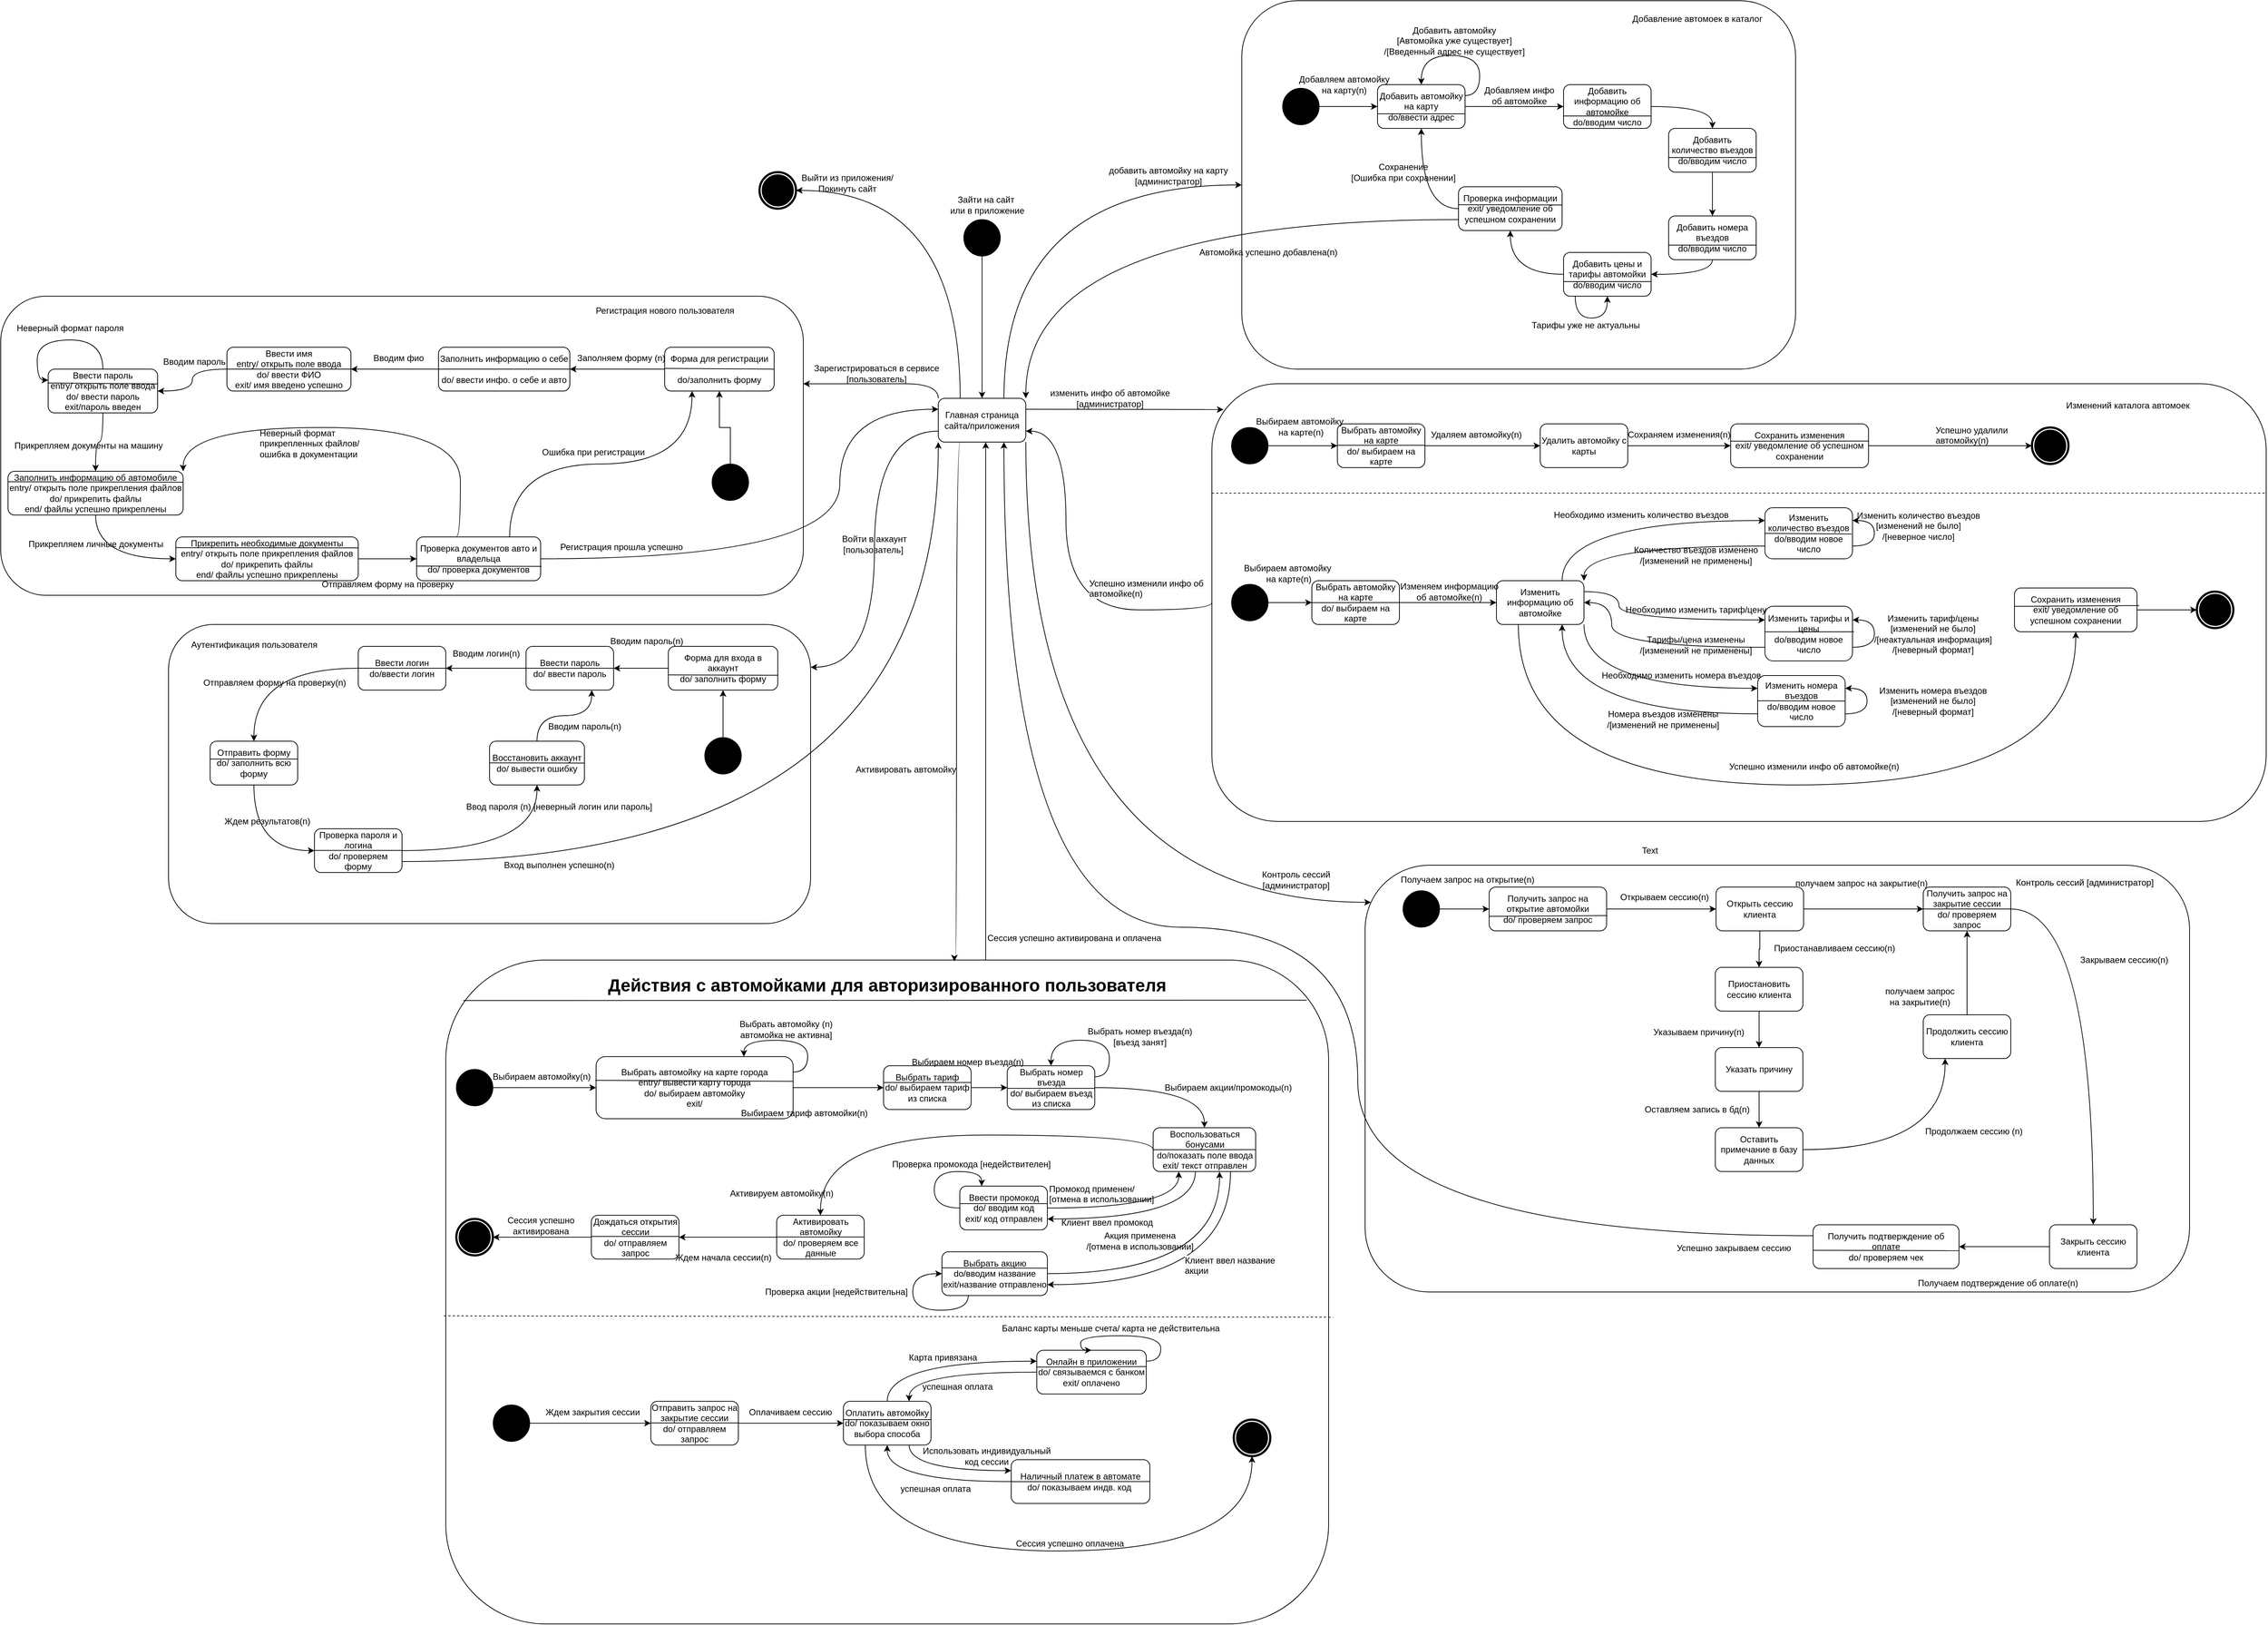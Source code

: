 <mxfile version="21.0.8" type="google"><diagram name="Страница 1" id="WjpkONlqfU-eBn4MTwqB"><mxGraphModel grid="1" page="1" gridSize="10" guides="1" tooltips="1" connect="1" arrows="1" fold="1" pageScale="1" pageWidth="827" pageHeight="1169" math="0" shadow="0"><root><mxCell id="0"/><mxCell id="1" parent="0"/><mxCell id="IuJ1OxTxwLGfTfAlI_L--1" value="" style="rounded=1;whiteSpace=wrap;html=1;fillColor=none;" vertex="1" parent="1"><mxGeometry x="-780" y="465" width="1100" height="410" as="geometry"/></mxCell><mxCell id="IuJ1OxTxwLGfTfAlI_L--2" style="edgeStyle=orthogonalEdgeStyle;curved=1;rounded=0;orthogonalLoop=1;jettySize=auto;html=1;entryX=1;entryY=0.75;entryDx=0;entryDy=0;fontSize=12;exitX=0;exitY=0.5;exitDx=0;exitDy=0;" edge="1" parent="1" source="IuJ1OxTxwLGfTfAlI_L--3" target="IuJ1OxTxwLGfTfAlI_L--16"><mxGeometry relative="1" as="geometry"><mxPoint x="800" y="975" as="sourcePoint"/><Array as="points"><mxPoint x="880" y="895"/><mxPoint x="680" y="895"/><mxPoint x="680" y="650"/></Array></mxGeometry></mxCell><mxCell id="IuJ1OxTxwLGfTfAlI_L--3" value="" style="rounded=1;whiteSpace=wrap;html=1;fillColor=none;" vertex="1" parent="1"><mxGeometry x="880" y="585" width="1445" height="600" as="geometry"/></mxCell><mxCell id="IuJ1OxTxwLGfTfAlI_L--4" value="" style="rounded=1;whiteSpace=wrap;html=1;fillColor=none;strokeColor=#000000;" vertex="1" parent="1"><mxGeometry x="921" y="60" width="759" height="505" as="geometry"/></mxCell><mxCell id="IuJ1OxTxwLGfTfAlI_L--5" value="" style="rounded=1;whiteSpace=wrap;html=1;fillColor=none;" vertex="1" parent="1"><mxGeometry x="1090" y="1245" width="1130" height="585" as="geometry"/></mxCell><mxCell id="IuJ1OxTxwLGfTfAlI_L--6" style="edgeStyle=orthogonalEdgeStyle;curved=1;rounded=0;orthogonalLoop=1;jettySize=auto;html=1;" edge="1" parent="1" source="IuJ1OxTxwLGfTfAlI_L--7"><mxGeometry relative="1" as="geometry"><mxPoint x="540" y="1315" as="sourcePoint"/><mxPoint x="570" y="665" as="targetPoint"/><Array as="points"><mxPoint x="570" y="665"/></Array></mxGeometry></mxCell><mxCell id="IuJ1OxTxwLGfTfAlI_L--7" value="" style="rounded=1;whiteSpace=wrap;html=1;fillColor=none;" vertex="1" parent="1"><mxGeometry x="-170" y="1375" width="1210" height="910" as="geometry"/></mxCell><mxCell id="IuJ1OxTxwLGfTfAlI_L--8" value="" style="rounded=1;whiteSpace=wrap;html=1;fillColor=none;" vertex="1" parent="1"><mxGeometry x="-550" y="915" width="880" height="410" as="geometry"/></mxCell><mxCell id="IuJ1OxTxwLGfTfAlI_L--9" style="edgeStyle=orthogonalEdgeStyle;curved=1;rounded=0;orthogonalLoop=1;jettySize=auto;html=1;exitX=0;exitY=0.75;exitDx=0;exitDy=0;entryX=1;entryY=0.143;entryDx=0;entryDy=0;entryPerimeter=0;" edge="1" parent="1" source="IuJ1OxTxwLGfTfAlI_L--16" target="IuJ1OxTxwLGfTfAlI_L--8"><mxGeometry relative="1" as="geometry"/></mxCell><mxCell id="IuJ1OxTxwLGfTfAlI_L--10" style="edgeStyle=orthogonalEdgeStyle;curved=1;rounded=0;orthogonalLoop=1;jettySize=auto;html=1;exitX=0.25;exitY=1;exitDx=0;exitDy=0;entryX=0.576;entryY=0.002;entryDx=0;entryDy=0;entryPerimeter=0;" edge="1" parent="1" source="IuJ1OxTxwLGfTfAlI_L--16" target="IuJ1OxTxwLGfTfAlI_L--7"><mxGeometry relative="1" as="geometry"><Array as="points"><mxPoint x="530" y="665"/><mxPoint x="530" y="1375"/><mxPoint x="527" y="1375"/></Array></mxGeometry></mxCell><mxCell id="IuJ1OxTxwLGfTfAlI_L--11" style="edgeStyle=orthogonalEdgeStyle;curved=1;rounded=0;orthogonalLoop=1;jettySize=auto;html=1;entryX=1;entryY=0.293;entryDx=0;entryDy=0;entryPerimeter=0;exitX=0;exitY=0;exitDx=0;exitDy=0;" edge="1" parent="1" source="IuJ1OxTxwLGfTfAlI_L--16" target="IuJ1OxTxwLGfTfAlI_L--1"><mxGeometry relative="1" as="geometry"/></mxCell><mxCell id="IuJ1OxTxwLGfTfAlI_L--12" style="edgeStyle=orthogonalEdgeStyle;curved=1;rounded=0;orthogonalLoop=1;jettySize=auto;html=1;exitX=1;exitY=0.25;exitDx=0;exitDy=0;fontSize=12;entryX=0.011;entryY=0.059;entryDx=0;entryDy=0;entryPerimeter=0;" edge="1" parent="1" source="IuJ1OxTxwLGfTfAlI_L--16" target="IuJ1OxTxwLGfTfAlI_L--3"><mxGeometry relative="1" as="geometry"><mxPoint x="860" y="645" as="targetPoint"/><Array as="points"><mxPoint x="896" y="620"/></Array></mxGeometry></mxCell><mxCell id="IuJ1OxTxwLGfTfAlI_L--13" style="edgeStyle=orthogonalEdgeStyle;curved=1;rounded=0;orthogonalLoop=1;jettySize=auto;html=1;exitX=0.75;exitY=0;exitDx=0;exitDy=0;entryX=0;entryY=0.5;entryDx=0;entryDy=0;fontSize=12;" edge="1" parent="1" source="IuJ1OxTxwLGfTfAlI_L--16" target="IuJ1OxTxwLGfTfAlI_L--4"><mxGeometry relative="1" as="geometry"><Array as="points"><mxPoint x="595" y="313"/></Array></mxGeometry></mxCell><mxCell id="IuJ1OxTxwLGfTfAlI_L--14" style="edgeStyle=orthogonalEdgeStyle;curved=1;rounded=0;orthogonalLoop=1;jettySize=auto;html=1;exitX=0.25;exitY=0;exitDx=0;exitDy=0;entryX=1;entryY=0.5;entryDx=0;entryDy=0;entryPerimeter=0;fontSize=12;" edge="1" parent="1" source="IuJ1OxTxwLGfTfAlI_L--16" target="IuJ1OxTxwLGfTfAlI_L--17"><mxGeometry relative="1" as="geometry"/></mxCell><mxCell id="IuJ1OxTxwLGfTfAlI_L--15" style="edgeStyle=orthogonalEdgeStyle;curved=1;rounded=0;orthogonalLoop=1;jettySize=auto;html=1;exitX=1;exitY=1;exitDx=0;exitDy=0;fontSize=12;entryX=0.007;entryY=0.087;entryDx=0;entryDy=0;entryPerimeter=0;" edge="1" parent="1" source="IuJ1OxTxwLGfTfAlI_L--16" target="IuJ1OxTxwLGfTfAlI_L--5"><mxGeometry relative="1" as="geometry"><mxPoint x="1090" y="1349" as="targetPoint"/><Array as="points"><mxPoint x="625" y="1296"/></Array></mxGeometry></mxCell><mxCell id="IuJ1OxTxwLGfTfAlI_L--16" value="Главная страница сайта/приложения" style="rounded=1;whiteSpace=wrap;html=1;" vertex="1" parent="1"><mxGeometry x="505" y="605" width="120" height="60" as="geometry"/></mxCell><mxCell id="IuJ1OxTxwLGfTfAlI_L--17" value="" style="points=[[0.145,0.145,0],[0.5,0,0],[0.855,0.145,0],[1,0.5,0],[0.855,0.855,0],[0.5,1,0],[0.145,0.855,0],[0,0.5,0]];shape=mxgraph.bpmn.event;html=1;verticalLabelPosition=bottom;labelBackgroundColor=#ffffff;verticalAlign=top;align=center;perimeter=ellipsePerimeter;outlineConnect=0;aspect=fixed;outline=end;symbol=terminate;" vertex="1" parent="1"><mxGeometry x="260" y="295" width="50" height="50" as="geometry"/></mxCell><mxCell id="IuJ1OxTxwLGfTfAlI_L--18" value="" style="endArrow=classic;html=1;rounded=0;exitX=0.5;exitY=1;exitDx=0;exitDy=0;exitPerimeter=0;entryX=0.5;entryY=0;entryDx=0;entryDy=0;" edge="1" parent="1" source="IuJ1OxTxwLGfTfAlI_L--19" target="IuJ1OxTxwLGfTfAlI_L--16"><mxGeometry width="50" height="50" relative="1" as="geometry"><mxPoint x="150" y="525" as="sourcePoint"/><mxPoint x="190" y="475" as="targetPoint"/></mxGeometry></mxCell><mxCell id="IuJ1OxTxwLGfTfAlI_L--19" value="" style="points=[[0.145,0.145,0],[0.5,0,0],[0.855,0.145,0],[1,0.5,0],[0.855,0.855,0],[0.5,1,0],[0.145,0.855,0],[0,0.5,0]];shape=mxgraph.bpmn.event;html=1;verticalLabelPosition=bottom;labelBackgroundColor=#ffffff;verticalAlign=top;align=center;perimeter=ellipsePerimeter;outlineConnect=0;aspect=fixed;outline=standard;symbol=general;fillColor=#000000;" vertex="1" parent="1"><mxGeometry x="540" y="360" width="50" height="50" as="geometry"/></mxCell><mxCell id="IuJ1OxTxwLGfTfAlI_L--20" value="Зайти на сайт&lt;br&gt;&amp;nbsp;или в приложение" style="text;html=1;align=center;verticalAlign=middle;resizable=0;points=[];autosize=1;strokeColor=none;fillColor=none;" vertex="1" parent="1"><mxGeometry x="509.5" y="325" width="120" height="30" as="geometry"/></mxCell><mxCell id="IuJ1OxTxwLGfTfAlI_L--21" style="edgeStyle=orthogonalEdgeStyle;curved=1;rounded=0;orthogonalLoop=1;jettySize=auto;html=1;exitX=0;exitY=0.5;exitDx=0;exitDy=0;entryX=1;entryY=0.5;entryDx=0;entryDy=0;" edge="1" parent="1" source="IuJ1OxTxwLGfTfAlI_L--22" target="IuJ1OxTxwLGfTfAlI_L--24"><mxGeometry relative="1" as="geometry"/></mxCell><mxCell id="IuJ1OxTxwLGfTfAlI_L--22" value="Форма для регистрации&lt;br&gt;&lt;br&gt;do/заполнить форму" style="rounded=1;whiteSpace=wrap;html=1;" vertex="1" parent="1"><mxGeometry x="130" y="535" width="150" height="60" as="geometry"/></mxCell><mxCell id="IuJ1OxTxwLGfTfAlI_L--23" style="edgeStyle=orthogonalEdgeStyle;curved=1;rounded=0;orthogonalLoop=1;jettySize=auto;html=1;exitX=0;exitY=0.5;exitDx=0;exitDy=0;entryX=1;entryY=0.5;entryDx=0;entryDy=0;" edge="1" parent="1" source="IuJ1OxTxwLGfTfAlI_L--24" target="IuJ1OxTxwLGfTfAlI_L--26"><mxGeometry relative="1" as="geometry"/></mxCell><mxCell id="IuJ1OxTxwLGfTfAlI_L--24" value="&lt;span&gt;Заполнить информацию о себе&lt;br&gt;&lt;br&gt;do/ ввести инфо. о себе и авто&lt;br&gt;&lt;/span&gt;" style="rounded=1;whiteSpace=wrap;html=1;" vertex="1" parent="1"><mxGeometry x="-180" y="535" width="180" height="60" as="geometry"/></mxCell><mxCell id="IuJ1OxTxwLGfTfAlI_L--25" style="edgeStyle=orthogonalEdgeStyle;curved=1;rounded=0;orthogonalLoop=1;jettySize=auto;html=1;exitX=0;exitY=0.5;exitDx=0;exitDy=0;entryX=1;entryY=0.5;entryDx=0;entryDy=0;" edge="1" parent="1" source="IuJ1OxTxwLGfTfAlI_L--26" target="IuJ1OxTxwLGfTfAlI_L--28"><mxGeometry relative="1" as="geometry"/></mxCell><mxCell id="IuJ1OxTxwLGfTfAlI_L--26" value="Ввести имя&lt;br&gt;entry/ открыть поле ввода&lt;br&gt;do/ ввести ФИО&lt;br&gt;exit/ имя введено успешно" style="rounded=1;whiteSpace=wrap;html=1;" vertex="1" parent="1"><mxGeometry x="-470" y="535" width="170" height="60" as="geometry"/></mxCell><mxCell id="IuJ1OxTxwLGfTfAlI_L--27" style="edgeStyle=orthogonalEdgeStyle;curved=1;rounded=0;orthogonalLoop=1;jettySize=auto;html=1;exitX=0.5;exitY=1;exitDx=0;exitDy=0;entryX=0.5;entryY=0;entryDx=0;entryDy=0;" edge="1" parent="1" source="IuJ1OxTxwLGfTfAlI_L--28" target="IuJ1OxTxwLGfTfAlI_L--30"><mxGeometry relative="1" as="geometry"/></mxCell><mxCell id="IuJ1OxTxwLGfTfAlI_L--28" value="Ввести пароль&lt;br&gt;entry/ открыть поле ввода&lt;br&gt;do/ ввести пароль&lt;br&gt;exit/пароль введен" style="rounded=1;whiteSpace=wrap;html=1;" vertex="1" parent="1"><mxGeometry x="-715" y="565" width="150" height="60" as="geometry"/></mxCell><mxCell id="IuJ1OxTxwLGfTfAlI_L--29" style="edgeStyle=orthogonalEdgeStyle;curved=1;rounded=0;orthogonalLoop=1;jettySize=auto;html=1;exitX=0.5;exitY=1;exitDx=0;exitDy=0;entryX=0;entryY=0.5;entryDx=0;entryDy=0;" edge="1" parent="1" source="IuJ1OxTxwLGfTfAlI_L--30" target="IuJ1OxTxwLGfTfAlI_L--32"><mxGeometry relative="1" as="geometry"/></mxCell><mxCell id="IuJ1OxTxwLGfTfAlI_L--30" value="Заполнить информацию об автомобиле&lt;br&gt;entry/ открыть поле прикрепления файлов&lt;br&gt;do/ прикрепить файлы&lt;br&gt;end/ файлы успешно прикреплены" style="rounded=1;whiteSpace=wrap;html=1;" vertex="1" parent="1"><mxGeometry x="-770" y="705" width="240" height="60" as="geometry"/></mxCell><mxCell id="IuJ1OxTxwLGfTfAlI_L--31" style="edgeStyle=orthogonalEdgeStyle;curved=1;rounded=0;orthogonalLoop=1;jettySize=auto;html=1;exitX=1;exitY=0.5;exitDx=0;exitDy=0;entryX=0;entryY=0.5;entryDx=0;entryDy=0;" edge="1" parent="1" source="IuJ1OxTxwLGfTfAlI_L--32" target="IuJ1OxTxwLGfTfAlI_L--99"><mxGeometry relative="1" as="geometry"/></mxCell><mxCell id="IuJ1OxTxwLGfTfAlI_L--32" value="Прикрепить необходимые документы&lt;br&gt;entry/ открыть поле прикрепления файлов&lt;br&gt;do/ прикрепить файлы&lt;br&gt;end/ файлы успешно прикреплены" style="rounded=1;whiteSpace=wrap;html=1;" vertex="1" parent="1"><mxGeometry x="-540" y="795" width="250" height="60" as="geometry"/></mxCell><mxCell id="IuJ1OxTxwLGfTfAlI_L--33" style="edgeStyle=orthogonalEdgeStyle;rounded=0;orthogonalLoop=1;jettySize=auto;html=1;exitX=1;exitY=0.5;exitDx=0;exitDy=0;curved=1;entryX=0.5;entryY=1;entryDx=0;entryDy=0;" edge="1" parent="1" source="IuJ1OxTxwLGfTfAlI_L--35" target="IuJ1OxTxwLGfTfAlI_L--37"><mxGeometry relative="1" as="geometry"><mxPoint x="-50" y="1105" as="targetPoint"/></mxGeometry></mxCell><mxCell id="IuJ1OxTxwLGfTfAlI_L--34" style="edgeStyle=orthogonalEdgeStyle;curved=1;rounded=0;orthogonalLoop=1;jettySize=auto;html=1;exitX=1;exitY=0.75;exitDx=0;exitDy=0;entryX=0;entryY=1;entryDx=0;entryDy=0;" edge="1" parent="1" source="IuJ1OxTxwLGfTfAlI_L--35" target="IuJ1OxTxwLGfTfAlI_L--16"><mxGeometry relative="1" as="geometry"><mxPoint x="-40" y="1240" as="targetPoint"/><Array as="points"><mxPoint x="505" y="1240"/></Array></mxGeometry></mxCell><mxCell id="IuJ1OxTxwLGfTfAlI_L--35" value="&lt;span&gt;Проверка пароля и логина&lt;br&gt;&lt;/span&gt;do/ проверяем форму&lt;span&gt;&lt;br&gt;&lt;/span&gt;" style="rounded=1;whiteSpace=wrap;html=1;" vertex="1" parent="1"><mxGeometry x="-350" y="1195" width="120" height="60" as="geometry"/></mxCell><mxCell id="IuJ1OxTxwLGfTfAlI_L--36" style="edgeStyle=orthogonalEdgeStyle;curved=1;rounded=0;orthogonalLoop=1;jettySize=auto;html=1;exitX=0.5;exitY=0;exitDx=0;exitDy=0;entryX=0.75;entryY=1;entryDx=0;entryDy=0;" edge="1" parent="1" source="IuJ1OxTxwLGfTfAlI_L--37" target="IuJ1OxTxwLGfTfAlI_L--41"><mxGeometry relative="1" as="geometry"/></mxCell><mxCell id="IuJ1OxTxwLGfTfAlI_L--37" value="&lt;span&gt;Восстановить аккаунт&lt;br&gt;&lt;/span&gt;do/ вывести ошибку&lt;span&gt;&lt;br&gt;&lt;/span&gt;" style="rounded=1;whiteSpace=wrap;html=1;" vertex="1" parent="1"><mxGeometry x="-110" y="1075" width="130" height="60" as="geometry"/></mxCell><mxCell id="IuJ1OxTxwLGfTfAlI_L--38" style="edgeStyle=orthogonalEdgeStyle;curved=1;rounded=0;orthogonalLoop=1;jettySize=auto;html=1;exitX=0;exitY=0.5;exitDx=0;exitDy=0;entryX=0.5;entryY=0;entryDx=0;entryDy=0;" edge="1" parent="1" source="IuJ1OxTxwLGfTfAlI_L--39" target="IuJ1OxTxwLGfTfAlI_L--108"><mxGeometry relative="1" as="geometry"/></mxCell><mxCell id="IuJ1OxTxwLGfTfAlI_L--39" value="&lt;span&gt;Ввести логин&lt;br&gt;do/ввести логин&lt;br&gt;&lt;/span&gt;" style="rounded=1;whiteSpace=wrap;html=1;" vertex="1" parent="1"><mxGeometry x="-290" y="945" width="120" height="60" as="geometry"/></mxCell><mxCell id="IuJ1OxTxwLGfTfAlI_L--40" style="edgeStyle=orthogonalEdgeStyle;curved=1;rounded=0;orthogonalLoop=1;jettySize=auto;html=1;exitX=0;exitY=0.5;exitDx=0;exitDy=0;entryX=1;entryY=0.5;entryDx=0;entryDy=0;" edge="1" parent="1" source="IuJ1OxTxwLGfTfAlI_L--41" target="IuJ1OxTxwLGfTfAlI_L--39"><mxGeometry relative="1" as="geometry"/></mxCell><mxCell id="IuJ1OxTxwLGfTfAlI_L--41" value="&lt;span&gt;Ввести пароль&lt;br&gt;&lt;/span&gt;do/ ввести пароль&lt;span&gt;&lt;br&gt;&lt;/span&gt;" style="rounded=1;whiteSpace=wrap;html=1;" vertex="1" parent="1"><mxGeometry x="-60" y="945" width="120" height="60" as="geometry"/></mxCell><mxCell id="IuJ1OxTxwLGfTfAlI_L--42" style="edgeStyle=orthogonalEdgeStyle;curved=1;rounded=0;orthogonalLoop=1;jettySize=auto;html=1;exitX=0;exitY=0.5;exitDx=0;exitDy=0;entryX=0.5;entryY=1;entryDx=0;entryDy=0;" edge="1" parent="1" source="IuJ1OxTxwLGfTfAlI_L--43" target="IuJ1OxTxwLGfTfAlI_L--65"><mxGeometry relative="1" as="geometry"><Array as="points"><mxPoint x="605" y="2089.89"/><mxPoint x="435" y="2089.89"/></Array></mxGeometry></mxCell><mxCell id="IuJ1OxTxwLGfTfAlI_L--43" value="&lt;span&gt;Наличный платеж в автомате&lt;br&gt;do/ показываем индв. код&amp;nbsp;&lt;/span&gt;" style="rounded=1;whiteSpace=wrap;html=1;" vertex="1" parent="1"><mxGeometry x="605" y="2059.89" width="190" height="60" as="geometry"/></mxCell><mxCell id="IuJ1OxTxwLGfTfAlI_L--44" style="edgeStyle=orthogonalEdgeStyle;curved=1;rounded=0;orthogonalLoop=1;jettySize=auto;html=1;exitX=0;exitY=0.5;exitDx=0;exitDy=0;entryX=0.75;entryY=0;entryDx=0;entryDy=0;" edge="1" parent="1" source="IuJ1OxTxwLGfTfAlI_L--45" target="IuJ1OxTxwLGfTfAlI_L--65"><mxGeometry relative="1" as="geometry"/></mxCell><mxCell id="IuJ1OxTxwLGfTfAlI_L--45" value="&lt;span&gt;Онлайн в приложении &lt;br&gt;do/ связываемся с банком&lt;br&gt;exit/ оплачено&lt;/span&gt;&lt;span style=&quot;color: rgba(0 , 0 , 0 , 0) ; font-family: monospace ; font-size: 0px&quot;&gt;%3CmxGraphModel%3E%3Croot%3E%3CmxCell%20id%3D%220%22%2F%3E%3CmxCell%20id%3D%221%22%20parent%3D%220%22%2F%3E%3CmxCell%20id%3D%222%22%20value%3D%22%D0%9E%D0%BF%D0%BB%D0%B0%D1%82%D0%B8%D1%82%D1%8C%20%D0%B0%D0%B2%D1%82%D0%BE%D0%BC%D0%BE%D0%B9%D0%BA%D1%83%22%20style%3D%22ellipse%3BwhiteSpace%3Dwrap%3Bhtml%3D1%3B%22%20vertex%3D%221%22%20parent%3D%221%22%3E%3CmxGeometry%20x%3D%22290%22%20y%3D%22350%22%20width%3D%2290%22%20height%3D%2260%22%20as%3D%22geometry%22%2F%3E%3C%2FmxCell%3E%3C%2Froot%3E%3C%2FmxGraphModel%3E&lt;/span&gt;" style="rounded=1;whiteSpace=wrap;html=1;" vertex="1" parent="1"><mxGeometry x="640" y="1909.89" width="150" height="60" as="geometry"/></mxCell><mxCell id="IuJ1OxTxwLGfTfAlI_L--46" style="edgeStyle=orthogonalEdgeStyle;curved=1;rounded=0;orthogonalLoop=1;jettySize=auto;html=1;exitX=0;exitY=0.5;exitDx=0;exitDy=0;entryX=1;entryY=0.5;entryDx=0;entryDy=0;" edge="1" parent="1" source="IuJ1OxTxwLGfTfAlI_L--47" target="IuJ1OxTxwLGfTfAlI_L--114"><mxGeometry relative="1" as="geometry"/></mxCell><mxCell id="IuJ1OxTxwLGfTfAlI_L--47" value="&lt;span&gt;Активировать автомойку&lt;br&gt;do/ проверяем все данные&lt;br&gt;&lt;/span&gt;" style="rounded=1;whiteSpace=wrap;html=1;" vertex="1" parent="1"><mxGeometry x="283.5" y="1724.89" width="120" height="60" as="geometry"/></mxCell><mxCell id="IuJ1OxTxwLGfTfAlI_L--48" style="edgeStyle=orthogonalEdgeStyle;curved=1;rounded=0;orthogonalLoop=1;jettySize=auto;html=1;exitX=1;exitY=0.5;exitDx=0;exitDy=0;entryX=0.648;entryY=1.004;entryDx=0;entryDy=0;entryPerimeter=0;" edge="1" parent="1" source="IuJ1OxTxwLGfTfAlI_L--49" target="IuJ1OxTxwLGfTfAlI_L--55"><mxGeometry relative="1" as="geometry"/></mxCell><mxCell id="IuJ1OxTxwLGfTfAlI_L--49" value="&lt;span&gt;Выбрать акцию&lt;br&gt;do/вводим название&lt;br&gt;exit/название отправлено&lt;br&gt;&lt;/span&gt;" style="rounded=1;whiteSpace=wrap;html=1;" vertex="1" parent="1"><mxGeometry x="510" y="1774.89" width="144.5" height="60" as="geometry"/></mxCell><mxCell id="IuJ1OxTxwLGfTfAlI_L--50" style="edgeStyle=orthogonalEdgeStyle;curved=1;rounded=0;orthogonalLoop=1;jettySize=auto;html=1;exitX=1;exitY=0.5;exitDx=0;exitDy=0;entryX=0.25;entryY=1;entryDx=0;entryDy=0;" edge="1" parent="1" source="IuJ1OxTxwLGfTfAlI_L--51" target="IuJ1OxTxwLGfTfAlI_L--55"><mxGeometry relative="1" as="geometry"/></mxCell><mxCell id="IuJ1OxTxwLGfTfAlI_L--51" value="&lt;span&gt;Ввести промокод&lt;br&gt;do/ вводим код&lt;br&gt;exit/ код отправлен&lt;br&gt;&lt;/span&gt;" style="rounded=1;whiteSpace=wrap;html=1;" vertex="1" parent="1"><mxGeometry x="534.5" y="1684.89" width="120" height="60" as="geometry"/></mxCell><mxCell id="IuJ1OxTxwLGfTfAlI_L--52" style="edgeStyle=orthogonalEdgeStyle;curved=1;rounded=0;orthogonalLoop=1;jettySize=auto;html=1;entryX=1;entryY=0.75;entryDx=0;entryDy=0;" edge="1" parent="1" source="IuJ1OxTxwLGfTfAlI_L--55" target="IuJ1OxTxwLGfTfAlI_L--49"><mxGeometry relative="1" as="geometry"><Array as="points"><mxPoint x="905.5" y="1819.89"/></Array></mxGeometry></mxCell><mxCell id="IuJ1OxTxwLGfTfAlI_L--53" style="edgeStyle=orthogonalEdgeStyle;curved=1;rounded=0;orthogonalLoop=1;jettySize=auto;html=1;exitX=0.412;exitY=1;exitDx=0;exitDy=0;entryX=1;entryY=0.75;entryDx=0;entryDy=0;exitPerimeter=0;" edge="1" parent="1" source="IuJ1OxTxwLGfTfAlI_L--55" target="IuJ1OxTxwLGfTfAlI_L--51"><mxGeometry relative="1" as="geometry"/></mxCell><mxCell id="IuJ1OxTxwLGfTfAlI_L--54" style="edgeStyle=orthogonalEdgeStyle;curved=1;rounded=0;orthogonalLoop=1;jettySize=auto;html=1;exitX=0;exitY=0.5;exitDx=0;exitDy=0;entryX=0.5;entryY=0;entryDx=0;entryDy=0;" edge="1" parent="1" source="IuJ1OxTxwLGfTfAlI_L--55" target="IuJ1OxTxwLGfTfAlI_L--47"><mxGeometry relative="1" as="geometry"><Array as="points"><mxPoint x="799.5" y="1614.89"/><mxPoint x="343.5" y="1614.89"/></Array></mxGeometry></mxCell><mxCell id="IuJ1OxTxwLGfTfAlI_L--55" value="&lt;span&gt;Воспользоваться бонусами&lt;br&gt;do/показать поле ввода&lt;br&gt;exit/ текст отправлен&lt;br&gt;&lt;/span&gt;" style="rounded=1;whiteSpace=wrap;html=1;" vertex="1" parent="1"><mxGeometry x="799.5" y="1604.89" width="140.5" height="60" as="geometry"/></mxCell><mxCell id="IuJ1OxTxwLGfTfAlI_L--56" style="edgeStyle=orthogonalEdgeStyle;curved=1;rounded=0;orthogonalLoop=1;jettySize=auto;html=1;exitX=1;exitY=0.5;exitDx=0;exitDy=0;entryX=0.5;entryY=0;entryDx=0;entryDy=0;" edge="1" parent="1" source="IuJ1OxTxwLGfTfAlI_L--57" target="IuJ1OxTxwLGfTfAlI_L--55"><mxGeometry relative="1" as="geometry"/></mxCell><mxCell id="IuJ1OxTxwLGfTfAlI_L--57" value="&lt;span&gt;Выбрать номер въезда&lt;br&gt;&lt;/span&gt;do/ выбираем въезд из списка" style="rounded=1;whiteSpace=wrap;html=1;" vertex="1" parent="1"><mxGeometry x="599.5" y="1519.89" width="120" height="60" as="geometry"/></mxCell><mxCell id="IuJ1OxTxwLGfTfAlI_L--58" style="edgeStyle=orthogonalEdgeStyle;curved=1;rounded=0;orthogonalLoop=1;jettySize=auto;html=1;exitX=1;exitY=0.5;exitDx=0;exitDy=0;entryX=0;entryY=0.5;entryDx=0;entryDy=0;" edge="1" parent="1" source="IuJ1OxTxwLGfTfAlI_L--59" target="IuJ1OxTxwLGfTfAlI_L--57"><mxGeometry relative="1" as="geometry"/></mxCell><mxCell id="IuJ1OxTxwLGfTfAlI_L--59" value="&lt;span&gt;Выбрать тариф&lt;br&gt;&lt;/span&gt;do/ выбираем тариф из списка&lt;span&gt;&lt;br&gt;&lt;/span&gt;" style="rounded=1;whiteSpace=wrap;html=1;" vertex="1" parent="1"><mxGeometry x="430" y="1519.89" width="120" height="60" as="geometry"/></mxCell><mxCell id="IuJ1OxTxwLGfTfAlI_L--60" style="edgeStyle=orthogonalEdgeStyle;curved=1;rounded=0;orthogonalLoop=1;jettySize=auto;html=1;exitX=1;exitY=0.5;exitDx=0;exitDy=0;entryX=0;entryY=0.5;entryDx=0;entryDy=0;" edge="1" parent="1" source="IuJ1OxTxwLGfTfAlI_L--61" target="IuJ1OxTxwLGfTfAlI_L--59"><mxGeometry relative="1" as="geometry"/></mxCell><mxCell id="IuJ1OxTxwLGfTfAlI_L--61" value="&lt;span&gt;Выбрать автомойку на карте города&lt;br&gt;entry/ вывести карту города&lt;br&gt;do/ выбираем автомойку&lt;br&gt;exit/&lt;br&gt;&lt;/span&gt;" style="rounded=1;whiteSpace=wrap;html=1;" vertex="1" parent="1"><mxGeometry x="36" y="1507.33" width="270" height="85.11" as="geometry"/></mxCell><mxCell id="IuJ1OxTxwLGfTfAlI_L--62" style="edgeStyle=orthogonalEdgeStyle;curved=1;rounded=0;orthogonalLoop=1;jettySize=auto;html=1;exitX=0.5;exitY=0;exitDx=0;exitDy=0;entryX=0;entryY=0.25;entryDx=0;entryDy=0;" edge="1" parent="1" source="IuJ1OxTxwLGfTfAlI_L--65" target="IuJ1OxTxwLGfTfAlI_L--45"><mxGeometry relative="1" as="geometry"/></mxCell><mxCell id="IuJ1OxTxwLGfTfAlI_L--63" style="edgeStyle=orthogonalEdgeStyle;curved=1;rounded=0;orthogonalLoop=1;jettySize=auto;html=1;exitX=0.75;exitY=1;exitDx=0;exitDy=0;entryX=0;entryY=0.25;entryDx=0;entryDy=0;" edge="1" parent="1" source="IuJ1OxTxwLGfTfAlI_L--65" target="IuJ1OxTxwLGfTfAlI_L--43"><mxGeometry relative="1" as="geometry"/></mxCell><mxCell id="IuJ1OxTxwLGfTfAlI_L--64" style="edgeStyle=orthogonalEdgeStyle;curved=1;rounded=0;orthogonalLoop=1;jettySize=auto;html=1;exitX=0.25;exitY=1;exitDx=0;exitDy=0;entryX=0.5;entryY=1;entryDx=0;entryDy=0;entryPerimeter=0;" edge="1" parent="1" source="IuJ1OxTxwLGfTfAlI_L--65" target="IuJ1OxTxwLGfTfAlI_L--178"><mxGeometry relative="1" as="geometry"><Array as="points"><mxPoint x="405" y="2185"/><mxPoint x="935" y="2185"/></Array></mxGeometry></mxCell><mxCell id="IuJ1OxTxwLGfTfAlI_L--65" value="&lt;span&gt;Оплатить автомойку&lt;br&gt;do/ показываем окно выбора способа&lt;br&gt;&lt;/span&gt;" style="rounded=1;whiteSpace=wrap;html=1;" vertex="1" parent="1"><mxGeometry x="375" y="1979.89" width="120" height="60" as="geometry"/></mxCell><mxCell id="IuJ1OxTxwLGfTfAlI_L--66" style="edgeStyle=orthogonalEdgeStyle;curved=1;rounded=0;orthogonalLoop=1;jettySize=auto;html=1;exitX=0;exitY=0.5;exitDx=0;exitDy=0;entryX=0.5;entryY=1;entryDx=0;entryDy=0;" edge="1" parent="1" source="IuJ1OxTxwLGfTfAlI_L--67" target="IuJ1OxTxwLGfTfAlI_L--141"><mxGeometry relative="1" as="geometry"/></mxCell><mxCell id="IuJ1OxTxwLGfTfAlI_L--67" value="&lt;span&gt;Добавить цены и тарифы автомойки&lt;br&gt;&lt;/span&gt;do/вводим число&lt;span&gt;&lt;br&gt;&lt;/span&gt;" style="rounded=1;whiteSpace=wrap;html=1;" vertex="1" parent="1"><mxGeometry x="1362" y="405" width="120" height="60" as="geometry"/></mxCell><mxCell id="IuJ1OxTxwLGfTfAlI_L--68" style="edgeStyle=orthogonalEdgeStyle;curved=1;rounded=0;orthogonalLoop=1;jettySize=auto;html=1;exitX=0.5;exitY=1;exitDx=0;exitDy=0;entryX=1;entryY=0.5;entryDx=0;entryDy=0;" edge="1" parent="1" source="IuJ1OxTxwLGfTfAlI_L--69" target="IuJ1OxTxwLGfTfAlI_L--67"><mxGeometry relative="1" as="geometry"/></mxCell><mxCell id="IuJ1OxTxwLGfTfAlI_L--69" value="&lt;span&gt;Добавить номера въездов&lt;br&gt;&lt;/span&gt;do/вводим число&lt;span&gt;&lt;br&gt;&lt;/span&gt;" style="rounded=1;whiteSpace=wrap;html=1;" vertex="1" parent="1"><mxGeometry x="1506" y="355" width="120" height="60" as="geometry"/></mxCell><mxCell id="IuJ1OxTxwLGfTfAlI_L--70" style="edgeStyle=orthogonalEdgeStyle;curved=1;rounded=0;orthogonalLoop=1;jettySize=auto;html=1;exitX=0.5;exitY=1;exitDx=0;exitDy=0;entryX=0.5;entryY=0;entryDx=0;entryDy=0;" edge="1" parent="1" source="IuJ1OxTxwLGfTfAlI_L--71" target="IuJ1OxTxwLGfTfAlI_L--69"><mxGeometry relative="1" as="geometry"/></mxCell><mxCell id="IuJ1OxTxwLGfTfAlI_L--71" value="&lt;span&gt;Добавить количество въездов&lt;br&gt;&lt;/span&gt;do/вводим число&lt;span&gt;&lt;br&gt;&lt;/span&gt;" style="rounded=1;whiteSpace=wrap;html=1;" vertex="1" parent="1"><mxGeometry x="1506" y="235" width="120" height="60" as="geometry"/></mxCell><mxCell id="IuJ1OxTxwLGfTfAlI_L--72" style="edgeStyle=orthogonalEdgeStyle;curved=1;rounded=0;orthogonalLoop=1;jettySize=auto;html=1;exitX=1;exitY=0.5;exitDx=0;exitDy=0;entryX=0.5;entryY=0;entryDx=0;entryDy=0;" edge="1" parent="1" source="IuJ1OxTxwLGfTfAlI_L--73" target="IuJ1OxTxwLGfTfAlI_L--71"><mxGeometry relative="1" as="geometry"/></mxCell><mxCell id="IuJ1OxTxwLGfTfAlI_L--73" value="&lt;span&gt;Добавить информацию об автомойке&lt;br&gt;&lt;/span&gt;do/вводим число&lt;span&gt;&lt;br&gt;&lt;/span&gt;" style="rounded=1;whiteSpace=wrap;html=1;" vertex="1" parent="1"><mxGeometry x="1362" y="175" width="120" height="60" as="geometry"/></mxCell><mxCell id="IuJ1OxTxwLGfTfAlI_L--74" style="edgeStyle=orthogonalEdgeStyle;curved=1;rounded=0;orthogonalLoop=1;jettySize=auto;html=1;exitX=1;exitY=0.5;exitDx=0;exitDy=0;entryX=0;entryY=0.5;entryDx=0;entryDy=0;" edge="1" parent="1" source="IuJ1OxTxwLGfTfAlI_L--75" target="IuJ1OxTxwLGfTfAlI_L--73"><mxGeometry relative="1" as="geometry"/></mxCell><mxCell id="IuJ1OxTxwLGfTfAlI_L--75" value="&lt;span&gt;Добавить автомойку на карту&lt;br&gt;do/ввести адрес&lt;br&gt;&lt;/span&gt;" style="rounded=1;whiteSpace=wrap;html=1;" vertex="1" parent="1"><mxGeometry x="1107" y="175" width="120" height="60" as="geometry"/></mxCell><mxCell id="IuJ1OxTxwLGfTfAlI_L--76" value="&lt;span&gt;Изменить количество въездов&lt;br&gt;do/вводим новое число&lt;br&gt;&lt;/span&gt;" style="rounded=1;whiteSpace=wrap;html=1;" vertex="1" parent="1"><mxGeometry x="1638" y="755" width="120" height="70" as="geometry"/></mxCell><mxCell id="IuJ1OxTxwLGfTfAlI_L--77" style="edgeStyle=orthogonalEdgeStyle;curved=1;rounded=0;orthogonalLoop=1;jettySize=auto;html=1;exitX=0;exitY=0.75;exitDx=0;exitDy=0;entryX=1;entryY=0.5;entryDx=0;entryDy=0;" edge="1" parent="1" source="IuJ1OxTxwLGfTfAlI_L--78" target="IuJ1OxTxwLGfTfAlI_L--88"><mxGeometry relative="1" as="geometry"><Array as="points"><mxPoint x="1428" y="946"/><mxPoint x="1428" y="885"/></Array></mxGeometry></mxCell><mxCell id="IuJ1OxTxwLGfTfAlI_L--78" value="&lt;span&gt;Изменить тарифы и цены&lt;br&gt;&lt;/span&gt;do/вводим новое число&lt;span&gt;&lt;br&gt;&lt;/span&gt;" style="rounded=1;whiteSpace=wrap;html=1;" vertex="1" parent="1"><mxGeometry x="1638" y="890" width="120" height="75" as="geometry"/></mxCell><mxCell id="IuJ1OxTxwLGfTfAlI_L--79" style="edgeStyle=orthogonalEdgeStyle;curved=1;rounded=0;orthogonalLoop=1;jettySize=auto;html=1;exitX=0;exitY=0.75;exitDx=0;exitDy=0;entryX=0.75;entryY=1;entryDx=0;entryDy=0;" edge="1" parent="1" source="IuJ1OxTxwLGfTfAlI_L--80" target="IuJ1OxTxwLGfTfAlI_L--88"><mxGeometry relative="1" as="geometry"/></mxCell><mxCell id="IuJ1OxTxwLGfTfAlI_L--80" value="&lt;span&gt;Изменить номера въездов&lt;br&gt;&lt;/span&gt;do/вводим новое число&lt;span&gt;&lt;br&gt;&lt;/span&gt;" style="rounded=1;whiteSpace=wrap;html=1;" vertex="1" parent="1"><mxGeometry x="1628" y="985" width="120" height="70" as="geometry"/></mxCell><mxCell id="IuJ1OxTxwLGfTfAlI_L--81" style="edgeStyle=orthogonalEdgeStyle;curved=1;rounded=0;orthogonalLoop=1;jettySize=auto;html=1;exitX=1;exitY=0.5;exitDx=0;exitDy=0;entryX=0;entryY=0.5;entryDx=0;entryDy=0;" edge="1" parent="1" source="IuJ1OxTxwLGfTfAlI_L--82" target="IuJ1OxTxwLGfTfAlI_L--148"><mxGeometry relative="1" as="geometry"/></mxCell><mxCell id="IuJ1OxTxwLGfTfAlI_L--82" value="&lt;span&gt;Удалить автомойку с карты&lt;/span&gt;" style="rounded=1;whiteSpace=wrap;html=1;" vertex="1" parent="1"><mxGeometry x="1330" y="640" width="120" height="60" as="geometry"/></mxCell><mxCell id="IuJ1OxTxwLGfTfAlI_L--83" style="edgeStyle=orthogonalEdgeStyle;curved=1;rounded=0;orthogonalLoop=1;jettySize=auto;html=1;exitX=0.75;exitY=0;exitDx=0;exitDy=0;entryX=0;entryY=0.25;entryDx=0;entryDy=0;" edge="1" parent="1" source="IuJ1OxTxwLGfTfAlI_L--88" target="IuJ1OxTxwLGfTfAlI_L--76"><mxGeometry relative="1" as="geometry"/></mxCell><mxCell id="IuJ1OxTxwLGfTfAlI_L--84" style="edgeStyle=orthogonalEdgeStyle;curved=1;rounded=0;orthogonalLoop=1;jettySize=auto;html=1;exitX=0;exitY=0.75;exitDx=0;exitDy=0;entryX=1;entryY=0;entryDx=0;entryDy=0;" edge="1" parent="1" source="IuJ1OxTxwLGfTfAlI_L--76" target="IuJ1OxTxwLGfTfAlI_L--88"><mxGeometry relative="1" as="geometry"/></mxCell><mxCell id="IuJ1OxTxwLGfTfAlI_L--85" style="edgeStyle=orthogonalEdgeStyle;curved=1;rounded=0;orthogonalLoop=1;jettySize=auto;html=1;exitX=1;exitY=0.25;exitDx=0;exitDy=0;entryX=0;entryY=0.25;entryDx=0;entryDy=0;" edge="1" parent="1" source="IuJ1OxTxwLGfTfAlI_L--88" target="IuJ1OxTxwLGfTfAlI_L--78"><mxGeometry relative="1" as="geometry"><Array as="points"><mxPoint x="1438" y="870"/><mxPoint x="1438" y="909"/></Array></mxGeometry></mxCell><mxCell id="IuJ1OxTxwLGfTfAlI_L--86" style="edgeStyle=orthogonalEdgeStyle;curved=1;rounded=0;orthogonalLoop=1;jettySize=auto;html=1;exitX=1;exitY=1;exitDx=0;exitDy=0;entryX=0;entryY=0.25;entryDx=0;entryDy=0;" edge="1" parent="1" source="IuJ1OxTxwLGfTfAlI_L--88" target="IuJ1OxTxwLGfTfAlI_L--80"><mxGeometry relative="1" as="geometry"/></mxCell><mxCell id="IuJ1OxTxwLGfTfAlI_L--87" style="edgeStyle=orthogonalEdgeStyle;curved=1;rounded=0;orthogonalLoop=1;jettySize=auto;html=1;exitX=0.25;exitY=1;exitDx=0;exitDy=0;entryX=0.5;entryY=1;entryDx=0;entryDy=0;" edge="1" parent="1" source="IuJ1OxTxwLGfTfAlI_L--88" target="IuJ1OxTxwLGfTfAlI_L--155"><mxGeometry relative="1" as="geometry"><Array as="points"><mxPoint x="1300" y="1135"/><mxPoint x="2064" y="1135"/></Array></mxGeometry></mxCell><mxCell id="IuJ1OxTxwLGfTfAlI_L--88" value="&lt;span&gt;Изменить информацию об автомойке&lt;/span&gt;" style="rounded=1;whiteSpace=wrap;html=1;" vertex="1" parent="1"><mxGeometry x="1270" y="855" width="120" height="60" as="geometry"/></mxCell><mxCell id="IuJ1OxTxwLGfTfAlI_L--89" style="edgeStyle=orthogonalEdgeStyle;curved=1;rounded=0;orthogonalLoop=1;jettySize=auto;html=1;exitX=1;exitY=0.5;exitDx=0;exitDy=0;" edge="1" parent="1" source="IuJ1OxTxwLGfTfAlI_L--91" target="IuJ1OxTxwLGfTfAlI_L--174"><mxGeometry relative="1" as="geometry"/></mxCell><mxCell id="IuJ1OxTxwLGfTfAlI_L--90" style="edgeStyle=orthogonalEdgeStyle;rounded=0;orthogonalLoop=1;jettySize=auto;html=1;exitX=0.5;exitY=1;exitDx=0;exitDy=0;entryX=0.5;entryY=0;entryDx=0;entryDy=0;" edge="1" parent="1" source="IuJ1OxTxwLGfTfAlI_L--91" target="IuJ1OxTxwLGfTfAlI_L--283"><mxGeometry relative="1" as="geometry"/></mxCell><mxCell id="IuJ1OxTxwLGfTfAlI_L--91" value="&lt;span&gt;Открыть сессию клиента&lt;br&gt;&lt;/span&gt;" style="rounded=1;whiteSpace=wrap;html=1;" vertex="1" parent="1"><mxGeometry x="1571" y="1275" width="120" height="60" as="geometry"/></mxCell><mxCell id="IuJ1OxTxwLGfTfAlI_L--92" style="edgeStyle=orthogonalEdgeStyle;curved=1;rounded=0;orthogonalLoop=1;jettySize=auto;html=1;exitX=0;exitY=0.5;exitDx=0;exitDy=0;entryX=1;entryY=0.5;entryDx=0;entryDy=0;" edge="1" parent="1" source="IuJ1OxTxwLGfTfAlI_L--93" target="IuJ1OxTxwLGfTfAlI_L--176"><mxGeometry relative="1" as="geometry"/></mxCell><mxCell id="IuJ1OxTxwLGfTfAlI_L--93" value="&lt;span&gt;Закрыть сессию клиента&lt;/span&gt;" style="rounded=1;whiteSpace=wrap;html=1;" vertex="1" parent="1"><mxGeometry x="2028" y="1737.89" width="120" height="60" as="geometry"/></mxCell><mxCell id="IuJ1OxTxwLGfTfAlI_L--94" style="edgeStyle=orthogonalEdgeStyle;rounded=0;orthogonalLoop=1;jettySize=auto;html=1;exitX=0.5;exitY=0;exitDx=0;exitDy=0;exitPerimeter=0;entryX=0.5;entryY=1;entryDx=0;entryDy=0;" edge="1" parent="1" source="IuJ1OxTxwLGfTfAlI_L--95" target="IuJ1OxTxwLGfTfAlI_L--22"><mxGeometry relative="1" as="geometry"/></mxCell><mxCell id="IuJ1OxTxwLGfTfAlI_L--95" value="" style="points=[[0.145,0.145,0],[0.5,0,0],[0.855,0.145,0],[1,0.5,0],[0.855,0.855,0],[0.5,1,0],[0.145,0.855,0],[0,0.5,0]];shape=mxgraph.bpmn.event;html=1;verticalLabelPosition=bottom;labelBackgroundColor=#ffffff;verticalAlign=top;align=center;perimeter=ellipsePerimeter;outlineConnect=0;aspect=fixed;outline=standard;symbol=general;fillColor=#000000;" vertex="1" parent="1"><mxGeometry x="195" y="695" width="50" height="50" as="geometry"/></mxCell><mxCell id="IuJ1OxTxwLGfTfAlI_L--96" style="edgeStyle=orthogonalEdgeStyle;curved=1;rounded=0;orthogonalLoop=1;jettySize=auto;html=1;exitX=0.324;exitY=-0.02;exitDx=0;exitDy=0;entryX=1;entryY=0;entryDx=0;entryDy=0;exitPerimeter=0;" edge="1" parent="1" source="IuJ1OxTxwLGfTfAlI_L--99" target="IuJ1OxTxwLGfTfAlI_L--30"><mxGeometry relative="1" as="geometry"><Array as="points"><mxPoint x="-150" y="794"/><mxPoint x="-150" y="645"/><mxPoint x="-530" y="645"/></Array></mxGeometry></mxCell><mxCell id="IuJ1OxTxwLGfTfAlI_L--97" style="edgeStyle=orthogonalEdgeStyle;curved=1;rounded=0;orthogonalLoop=1;jettySize=auto;html=1;exitX=0.75;exitY=0;exitDx=0;exitDy=0;entryX=0.25;entryY=1;entryDx=0;entryDy=0;" edge="1" parent="1" source="IuJ1OxTxwLGfTfAlI_L--99" target="IuJ1OxTxwLGfTfAlI_L--22"><mxGeometry relative="1" as="geometry"/></mxCell><mxCell id="IuJ1OxTxwLGfTfAlI_L--98" style="edgeStyle=orthogonalEdgeStyle;curved=1;rounded=0;orthogonalLoop=1;jettySize=auto;html=1;exitX=1;exitY=0.5;exitDx=0;exitDy=0;entryX=0;entryY=0.25;entryDx=0;entryDy=0;" edge="1" parent="1" source="IuJ1OxTxwLGfTfAlI_L--99" target="IuJ1OxTxwLGfTfAlI_L--16"><mxGeometry relative="1" as="geometry"><mxPoint x="30" y="825" as="targetPoint"/><Array as="points"><mxPoint x="370" y="825"/><mxPoint x="370" y="620"/></Array></mxGeometry></mxCell><mxCell id="IuJ1OxTxwLGfTfAlI_L--99" value="Проверка документов авто и владельца&lt;br&gt;do/ проверка документов" style="rounded=1;whiteSpace=wrap;html=1;" vertex="1" parent="1"><mxGeometry x="-210" y="795" width="170" height="60" as="geometry"/></mxCell><mxCell id="IuJ1OxTxwLGfTfAlI_L--100" style="edgeStyle=orthogonalEdgeStyle;curved=1;rounded=0;orthogonalLoop=1;jettySize=auto;html=1;entryX=0;entryY=0.25;entryDx=0;entryDy=0;exitX=0.5;exitY=0;exitDx=0;exitDy=0;" edge="1" parent="1" source="IuJ1OxTxwLGfTfAlI_L--28" target="IuJ1OxTxwLGfTfAlI_L--28"><mxGeometry relative="1" as="geometry"><mxPoint x="-580" y="565" as="sourcePoint"/><Array as="points"><mxPoint x="-640" y="525"/><mxPoint x="-730" y="525"/><mxPoint x="-730" y="580"/></Array></mxGeometry></mxCell><mxCell id="IuJ1OxTxwLGfTfAlI_L--101" value="Ошибка при регистрации" style="text;whiteSpace=wrap;html=1;" vertex="1" parent="1"><mxGeometry x="-40" y="665" width="170" height="30" as="geometry"/></mxCell><mxCell id="IuJ1OxTxwLGfTfAlI_L--102" value="Регистрация прошла успешно" style="text;whiteSpace=wrap;html=1;" vertex="1" parent="1"><mxGeometry x="-15" y="795" width="170" height="30" as="geometry"/></mxCell><mxCell id="IuJ1OxTxwLGfTfAlI_L--103" value="Неверный формат пароля" style="text;whiteSpace=wrap;html=1;" vertex="1" parent="1"><mxGeometry x="-760" y="495" width="170" height="30" as="geometry"/></mxCell><mxCell id="IuJ1OxTxwLGfTfAlI_L--104" value="Неверный формат прикрепленных файлов/ошибка в документации" style="text;whiteSpace=wrap;html=1;" vertex="1" parent="1"><mxGeometry x="-427" y="639" width="170" height="30" as="geometry"/></mxCell><mxCell id="IuJ1OxTxwLGfTfAlI_L--105" style="edgeStyle=orthogonalEdgeStyle;curved=1;rounded=0;orthogonalLoop=1;jettySize=auto;html=1;exitX=0;exitY=0.5;exitDx=0;exitDy=0;entryX=1;entryY=0.5;entryDx=0;entryDy=0;" edge="1" parent="1" source="IuJ1OxTxwLGfTfAlI_L--106" target="IuJ1OxTxwLGfTfAlI_L--41"><mxGeometry relative="1" as="geometry"/></mxCell><mxCell id="IuJ1OxTxwLGfTfAlI_L--106" value="Форма для входа в аккаунт&lt;br&gt;do/ заполнить форму" style="rounded=1;whiteSpace=wrap;html=1;" vertex="1" parent="1"><mxGeometry x="135" y="945" width="150" height="60" as="geometry"/></mxCell><mxCell id="IuJ1OxTxwLGfTfAlI_L--107" style="edgeStyle=orthogonalEdgeStyle;curved=1;rounded=0;orthogonalLoop=1;jettySize=auto;html=1;exitX=0.5;exitY=1;exitDx=0;exitDy=0;entryX=0;entryY=0.5;entryDx=0;entryDy=0;" edge="1" parent="1" source="IuJ1OxTxwLGfTfAlI_L--108" target="IuJ1OxTxwLGfTfAlI_L--35"><mxGeometry relative="1" as="geometry"><Array as="points"><mxPoint x="-433" y="1225"/></Array></mxGeometry></mxCell><mxCell id="IuJ1OxTxwLGfTfAlI_L--108" value="&lt;span&gt;Отправить форму&lt;br&gt;&lt;/span&gt;do/ заполнить всю форму&lt;span&gt;&lt;br&gt;&lt;/span&gt;" style="rounded=1;whiteSpace=wrap;html=1;" vertex="1" parent="1"><mxGeometry x="-493" y="1075" width="120" height="60" as="geometry"/></mxCell><mxCell id="IuJ1OxTxwLGfTfAlI_L--109" value="" style="edgeStyle=orthogonalEdgeStyle;curved=1;rounded=0;orthogonalLoop=1;jettySize=auto;html=1;" edge="1" parent="1" source="IuJ1OxTxwLGfTfAlI_L--110" target="IuJ1OxTxwLGfTfAlI_L--106"><mxGeometry relative="1" as="geometry"/></mxCell><mxCell id="IuJ1OxTxwLGfTfAlI_L--110" value="" style="points=[[0.145,0.145,0],[0.5,0,0],[0.855,0.145,0],[1,0.5,0],[0.855,0.855,0],[0.5,1,0],[0.145,0.855,0],[0,0.5,0]];shape=mxgraph.bpmn.event;html=1;verticalLabelPosition=bottom;labelBackgroundColor=#ffffff;verticalAlign=top;align=center;perimeter=ellipsePerimeter;outlineConnect=0;aspect=fixed;outline=standard;symbol=general;fillColor=#000000;" vertex="1" parent="1"><mxGeometry x="185" y="1070" width="50" height="50" as="geometry"/></mxCell><mxCell id="IuJ1OxTxwLGfTfAlI_L--111" style="edgeStyle=orthogonalEdgeStyle;curved=1;rounded=0;orthogonalLoop=1;jettySize=auto;html=1;exitX=1;exitY=0.5;exitDx=0;exitDy=0;exitPerimeter=0;entryX=0;entryY=0.5;entryDx=0;entryDy=0;" edge="1" parent="1" source="IuJ1OxTxwLGfTfAlI_L--112" target="IuJ1OxTxwLGfTfAlI_L--61"><mxGeometry relative="1" as="geometry"><mxPoint x="99.5" y="1549.795" as="targetPoint"/></mxGeometry></mxCell><mxCell id="IuJ1OxTxwLGfTfAlI_L--112" value="" style="points=[[0.145,0.145,0],[0.5,0,0],[0.855,0.145,0],[1,0.5,0],[0.855,0.855,0],[0.5,1,0],[0.145,0.855,0],[0,0.5,0]];shape=mxgraph.bpmn.event;html=1;verticalLabelPosition=bottom;labelBackgroundColor=#ffffff;verticalAlign=top;align=center;perimeter=ellipsePerimeter;outlineConnect=0;aspect=fixed;outline=standard;symbol=general;fillColor=#000000;" vertex="1" parent="1"><mxGeometry x="-155.5" y="1524.89" width="50" height="50" as="geometry"/></mxCell><mxCell id="IuJ1OxTxwLGfTfAlI_L--113" style="edgeStyle=orthogonalEdgeStyle;curved=1;rounded=0;orthogonalLoop=1;jettySize=auto;html=1;exitX=0;exitY=0.5;exitDx=0;exitDy=0;entryX=1;entryY=0.5;entryDx=0;entryDy=0;entryPerimeter=0;" edge="1" parent="1" source="IuJ1OxTxwLGfTfAlI_L--114" target="IuJ1OxTxwLGfTfAlI_L--177"><mxGeometry relative="1" as="geometry"/></mxCell><mxCell id="IuJ1OxTxwLGfTfAlI_L--114" value="&lt;span&gt;Дождаться открытия сессии&lt;br&gt;do/ отправляем запрос&lt;br&gt;&lt;/span&gt;" style="rounded=1;whiteSpace=wrap;html=1;" vertex="1" parent="1"><mxGeometry x="29.5" y="1724.89" width="120" height="60" as="geometry"/></mxCell><mxCell id="IuJ1OxTxwLGfTfAlI_L--115" style="edgeStyle=orthogonalEdgeStyle;curved=1;rounded=0;orthogonalLoop=1;jettySize=auto;html=1;exitX=1;exitY=0.5;exitDx=0;exitDy=0;exitPerimeter=0;entryX=0;entryY=0.5;entryDx=0;entryDy=0;" edge="1" parent="1" source="IuJ1OxTxwLGfTfAlI_L--116" target="IuJ1OxTxwLGfTfAlI_L--118"><mxGeometry relative="1" as="geometry"/></mxCell><mxCell id="IuJ1OxTxwLGfTfAlI_L--116" value="" style="points=[[0.145,0.145,0],[0.5,0,0],[0.855,0.145,0],[1,0.5,0],[0.855,0.855,0],[0.5,1,0],[0.145,0.855,0],[0,0.5,0]];shape=mxgraph.bpmn.event;html=1;verticalLabelPosition=bottom;labelBackgroundColor=#ffffff;verticalAlign=top;align=center;perimeter=ellipsePerimeter;outlineConnect=0;aspect=fixed;outline=standard;symbol=general;fillColor=#000000;" vertex="1" parent="1"><mxGeometry x="-105" y="1984.89" width="50" height="50" as="geometry"/></mxCell><mxCell id="IuJ1OxTxwLGfTfAlI_L--117" style="edgeStyle=orthogonalEdgeStyle;curved=1;rounded=0;orthogonalLoop=1;jettySize=auto;html=1;exitX=1;exitY=0.5;exitDx=0;exitDy=0;" edge="1" parent="1" source="IuJ1OxTxwLGfTfAlI_L--118" target="IuJ1OxTxwLGfTfAlI_L--65"><mxGeometry relative="1" as="geometry"/></mxCell><mxCell id="IuJ1OxTxwLGfTfAlI_L--118" value="&lt;span&gt;Отправить запрос на закрытие сессии&lt;br&gt;&lt;/span&gt;do/ отправляем запрос&lt;span&gt;&lt;br&gt;&lt;/span&gt;" style="rounded=1;whiteSpace=wrap;html=1;" vertex="1" parent="1"><mxGeometry x="111" y="1979.89" width="120" height="60" as="geometry"/></mxCell><mxCell id="IuJ1OxTxwLGfTfAlI_L--119" style="edgeStyle=orthogonalEdgeStyle;curved=1;rounded=0;orthogonalLoop=1;jettySize=auto;html=1;exitX=1;exitY=0.25;exitDx=0;exitDy=0;entryX=0.5;entryY=0;entryDx=0;entryDy=0;" edge="1" parent="1" source="IuJ1OxTxwLGfTfAlI_L--57" target="IuJ1OxTxwLGfTfAlI_L--57"><mxGeometry relative="1" as="geometry"><Array as="points"><mxPoint x="739.5" y="1534.89"/><mxPoint x="739.5" y="1484.89"/><mxPoint x="659.5" y="1484.89"/></Array></mxGeometry></mxCell><mxCell id="IuJ1OxTxwLGfTfAlI_L--120" style="edgeStyle=orthogonalEdgeStyle;curved=1;rounded=0;orthogonalLoop=1;jettySize=auto;html=1;exitX=0.25;exitY=1;exitDx=0;exitDy=0;entryX=0;entryY=0.5;entryDx=0;entryDy=0;" edge="1" parent="1" source="IuJ1OxTxwLGfTfAlI_L--49" target="IuJ1OxTxwLGfTfAlI_L--49"><mxGeometry relative="1" as="geometry"><Array as="points"><mxPoint x="546" y="1855"/><mxPoint x="470" y="1855"/><mxPoint x="470" y="1805"/></Array></mxGeometry></mxCell><mxCell id="IuJ1OxTxwLGfTfAlI_L--121" style="edgeStyle=orthogonalEdgeStyle;curved=1;rounded=0;orthogonalLoop=1;jettySize=auto;html=1;exitX=0;exitY=0.5;exitDx=0;exitDy=0;entryX=0.25;entryY=0;entryDx=0;entryDy=0;" edge="1" parent="1" source="IuJ1OxTxwLGfTfAlI_L--51" target="IuJ1OxTxwLGfTfAlI_L--51"><mxGeometry relative="1" as="geometry"><Array as="points"><mxPoint x="499.5" y="1714.89"/><mxPoint x="499.5" y="1664.89"/><mxPoint x="564.5" y="1664.89"/></Array></mxGeometry></mxCell><mxCell id="IuJ1OxTxwLGfTfAlI_L--122" value="Проверка промокода [недействителен]" style="text;html=1;align=center;verticalAlign=middle;resizable=0;points=[];autosize=1;strokeColor=none;fillColor=none;" vertex="1" parent="1"><mxGeometry x="434.5" y="1644.89" width="230" height="20" as="geometry"/></mxCell><mxCell id="IuJ1OxTxwLGfTfAlI_L--123" value="Проверка акции [недействительна]" style="text;html=1;align=center;verticalAlign=middle;resizable=0;points=[];autosize=1;strokeColor=none;fillColor=none;" vertex="1" parent="1"><mxGeometry x="260" y="1820" width="210" height="20" as="geometry"/></mxCell><mxCell id="IuJ1OxTxwLGfTfAlI_L--124" value="Акция применена&lt;br&gt;/[отмена в использовании]" style="text;html=1;align=center;verticalAlign=middle;resizable=0;points=[];autosize=1;strokeColor=none;fillColor=none;" vertex="1" parent="1"><mxGeometry x="700.5" y="1744.89" width="160" height="30" as="geometry"/></mxCell><mxCell id="IuJ1OxTxwLGfTfAlI_L--125" value="Промокод применен/&lt;br&gt;[отмена в использовании]" style="text;whiteSpace=wrap;html=1;" vertex="1" parent="1"><mxGeometry x="654.5" y="1674.89" width="170" height="40" as="geometry"/></mxCell><mxCell id="IuJ1OxTxwLGfTfAlI_L--126" value="Клиент ввел промокод" style="text;html=1;align=center;verticalAlign=middle;resizable=0;points=[];autosize=1;strokeColor=none;fillColor=none;" vertex="1" parent="1"><mxGeometry x="665.5" y="1724.89" width="140" height="20" as="geometry"/></mxCell><mxCell id="IuJ1OxTxwLGfTfAlI_L--127" value="успешная оплата" style="text;html=1;align=center;verticalAlign=middle;resizable=0;points=[];autosize=1;strokeColor=none;fillColor=none;" vertex="1" parent="1"><mxGeometry x="476" y="1950" width="110" height="20" as="geometry"/></mxCell><mxCell id="IuJ1OxTxwLGfTfAlI_L--128" style="edgeStyle=orthogonalEdgeStyle;curved=1;rounded=0;orthogonalLoop=1;jettySize=auto;html=1;exitX=1;exitY=0.25;exitDx=0;exitDy=0;entryX=0.5;entryY=0;entryDx=0;entryDy=0;" edge="1" parent="1" source="IuJ1OxTxwLGfTfAlI_L--45" target="IuJ1OxTxwLGfTfAlI_L--45"><mxGeometry relative="1" as="geometry"><Array as="points"><mxPoint x="810" y="1925"/><mxPoint x="810" y="1890"/><mxPoint x="700" y="1890"/><mxPoint x="700" y="1910"/></Array></mxGeometry></mxCell><mxCell id="IuJ1OxTxwLGfTfAlI_L--129" value="Баланс карты меньше счета/ карта не действительна" style="text;html=1;align=center;verticalAlign=middle;resizable=0;points=[];autosize=1;strokeColor=none;fillColor=none;" vertex="1" parent="1"><mxGeometry x="586" y="1870" width="310" height="20" as="geometry"/></mxCell><mxCell id="IuJ1OxTxwLGfTfAlI_L--130" value="Карта привязана" style="text;html=1;align=center;verticalAlign=middle;resizable=0;points=[];autosize=1;strokeColor=none;fillColor=none;" vertex="1" parent="1"><mxGeometry x="456" y="1910" width="110" height="20" as="geometry"/></mxCell><mxCell id="IuJ1OxTxwLGfTfAlI_L--131" value="Использовать индивидуальный&lt;br&gt;код сессии" style="text;html=1;align=center;verticalAlign=middle;resizable=0;points=[];autosize=1;strokeColor=none;fillColor=none;" vertex="1" parent="1"><mxGeometry x="476" y="2039.89" width="190" height="30" as="geometry"/></mxCell><mxCell id="IuJ1OxTxwLGfTfAlI_L--132" value="успешная оплата" style="text;html=1;align=center;verticalAlign=middle;resizable=0;points=[];autosize=1;strokeColor=none;fillColor=none;" vertex="1" parent="1"><mxGeometry x="446" y="2090" width="110" height="20" as="geometry"/></mxCell><mxCell id="IuJ1OxTxwLGfTfAlI_L--133" style="edgeStyle=orthogonalEdgeStyle;curved=1;rounded=0;orthogonalLoop=1;jettySize=auto;html=1;exitX=1;exitY=0.5;exitDx=0;exitDy=0;exitPerimeter=0;entryX=0;entryY=0.5;entryDx=0;entryDy=0;" edge="1" parent="1" source="IuJ1OxTxwLGfTfAlI_L--134" target="IuJ1OxTxwLGfTfAlI_L--75"><mxGeometry relative="1" as="geometry"/></mxCell><mxCell id="IuJ1OxTxwLGfTfAlI_L--134" value="" style="points=[[0.145,0.145,0],[0.5,0,0],[0.855,0.145,0],[1,0.5,0],[0.855,0.855,0],[0.5,1,0],[0.145,0.855,0],[0,0.5,0]];shape=mxgraph.bpmn.event;html=1;verticalLabelPosition=bottom;labelBackgroundColor=#ffffff;verticalAlign=top;align=center;perimeter=ellipsePerimeter;outlineConnect=0;aspect=fixed;outline=standard;symbol=general;fillColor=#000000;" vertex="1" parent="1"><mxGeometry x="977" y="180" width="50" height="50" as="geometry"/></mxCell><mxCell id="IuJ1OxTxwLGfTfAlI_L--135" style="edgeStyle=orthogonalEdgeStyle;curved=1;rounded=0;orthogonalLoop=1;jettySize=auto;html=1;exitX=1;exitY=0.25;exitDx=0;exitDy=0;entryX=0.5;entryY=0;entryDx=0;entryDy=0;" edge="1" parent="1" source="IuJ1OxTxwLGfTfAlI_L--75" target="IuJ1OxTxwLGfTfAlI_L--75"><mxGeometry relative="1" as="geometry"><Array as="points"><mxPoint x="1247" y="190"/><mxPoint x="1247" y="135"/><mxPoint x="1167" y="135"/></Array></mxGeometry></mxCell><mxCell id="IuJ1OxTxwLGfTfAlI_L--136" value="Добавить автомойку&lt;br&gt;[Автомойка уже существует] &lt;br&gt;/[Введенный адрес не существует]" style="text;html=1;align=center;verticalAlign=middle;resizable=0;points=[];autosize=1;strokeColor=none;fillColor=none;" vertex="1" parent="1"><mxGeometry x="1107" y="90" width="210" height="50" as="geometry"/></mxCell><mxCell id="IuJ1OxTxwLGfTfAlI_L--137" style="edgeStyle=orthogonalEdgeStyle;curved=1;rounded=0;orthogonalLoop=1;jettySize=auto;html=1;entryX=0.5;entryY=1;entryDx=0;entryDy=0;" edge="1" parent="1" source="IuJ1OxTxwLGfTfAlI_L--67" target="IuJ1OxTxwLGfTfAlI_L--67"><mxGeometry relative="1" as="geometry"><Array as="points"><mxPoint x="1378" y="495"/><mxPoint x="1422" y="495"/></Array></mxGeometry></mxCell><mxCell id="IuJ1OxTxwLGfTfAlI_L--138" value="Тарифы уже не актуальны" style="text;html=1;align=center;verticalAlign=middle;resizable=0;points=[];autosize=1;strokeColor=none;fillColor=none;" vertex="1" parent="1"><mxGeometry x="1312" y="495" width="160" height="20" as="geometry"/></mxCell><mxCell id="IuJ1OxTxwLGfTfAlI_L--139" style="edgeStyle=orthogonalEdgeStyle;curved=1;rounded=0;orthogonalLoop=1;jettySize=auto;html=1;exitX=0;exitY=0.5;exitDx=0;exitDy=0;entryX=0.5;entryY=1;entryDx=0;entryDy=0;" edge="1" parent="1" source="IuJ1OxTxwLGfTfAlI_L--141" target="IuJ1OxTxwLGfTfAlI_L--75"><mxGeometry relative="1" as="geometry"/></mxCell><mxCell id="IuJ1OxTxwLGfTfAlI_L--140" style="edgeStyle=orthogonalEdgeStyle;curved=1;rounded=0;orthogonalLoop=1;jettySize=auto;html=1;exitX=0;exitY=0.75;exitDx=0;exitDy=0;entryX=1;entryY=0;entryDx=0;entryDy=0;fontSize=12;" edge="1" parent="1" source="IuJ1OxTxwLGfTfAlI_L--141" target="IuJ1OxTxwLGfTfAlI_L--16"><mxGeometry relative="1" as="geometry"/></mxCell><mxCell id="IuJ1OxTxwLGfTfAlI_L--141" value="&lt;span&gt;Проверка информации&lt;br&gt;&lt;/span&gt;exit/ уведомление об успешном сохранении&lt;span&gt;&lt;br&gt;&lt;/span&gt;" style="rounded=1;whiteSpace=wrap;html=1;" vertex="1" parent="1"><mxGeometry x="1218" y="315" width="142" height="60" as="geometry"/></mxCell><mxCell id="IuJ1OxTxwLGfTfAlI_L--142" value="Сохранение&lt;br&gt;[Ошибка при сохранении]" style="text;html=1;align=center;verticalAlign=middle;resizable=0;points=[];autosize=1;strokeColor=none;fillColor=none;" vertex="1" parent="1"><mxGeometry x="1062" y="280" width="160" height="30" as="geometry"/></mxCell><mxCell id="IuJ1OxTxwLGfTfAlI_L--143" style="edgeStyle=orthogonalEdgeStyle;curved=1;rounded=0;orthogonalLoop=1;jettySize=auto;html=1;exitX=1;exitY=0.5;exitDx=0;exitDy=0;entryX=0;entryY=0.5;entryDx=0;entryDy=0;" edge="1" parent="1" source="IuJ1OxTxwLGfTfAlI_L--144" target="IuJ1OxTxwLGfTfAlI_L--82"><mxGeometry relative="1" as="geometry"/></mxCell><mxCell id="IuJ1OxTxwLGfTfAlI_L--144" value="&lt;span&gt;Выбрать автомойку на карте&lt;br&gt;&lt;/span&gt;do/ выбираем на карте&lt;span&gt;&lt;br&gt;&lt;/span&gt;" style="rounded=1;whiteSpace=wrap;html=1;" vertex="1" parent="1"><mxGeometry x="1052" y="640" width="120" height="60" as="geometry"/></mxCell><mxCell id="IuJ1OxTxwLGfTfAlI_L--145" style="edgeStyle=orthogonalEdgeStyle;curved=1;rounded=0;orthogonalLoop=1;jettySize=auto;html=1;exitX=1;exitY=0.5;exitDx=0;exitDy=0;exitPerimeter=0;entryX=0;entryY=0.5;entryDx=0;entryDy=0;" edge="1" parent="1" source="IuJ1OxTxwLGfTfAlI_L--146" target="IuJ1OxTxwLGfTfAlI_L--144"><mxGeometry relative="1" as="geometry"/></mxCell><mxCell id="IuJ1OxTxwLGfTfAlI_L--146" value="" style="points=[[0.145,0.145,0],[0.5,0,0],[0.855,0.145,0],[1,0.5,0],[0.855,0.855,0],[0.5,1,0],[0.145,0.855,0],[0,0.5,0]];shape=mxgraph.bpmn.event;html=1;verticalLabelPosition=bottom;labelBackgroundColor=#ffffff;verticalAlign=top;align=center;perimeter=ellipsePerimeter;outlineConnect=0;aspect=fixed;outline=standard;symbol=general;fillColor=#000000;" vertex="1" parent="1"><mxGeometry x="907" y="645" width="50" height="50" as="geometry"/></mxCell><mxCell id="IuJ1OxTxwLGfTfAlI_L--147" style="edgeStyle=orthogonalEdgeStyle;curved=1;rounded=0;orthogonalLoop=1;jettySize=auto;html=1;exitX=1;exitY=0.5;exitDx=0;exitDy=0;entryX=0;entryY=0.5;entryDx=0;entryDy=0;entryPerimeter=0;" edge="1" parent="1" source="IuJ1OxTxwLGfTfAlI_L--148" target="IuJ1OxTxwLGfTfAlI_L--149"><mxGeometry relative="1" as="geometry"/></mxCell><mxCell id="IuJ1OxTxwLGfTfAlI_L--148" value="&lt;span&gt;Сохранить изменения&lt;br&gt;exit/ уведомление об успешном сохранении&lt;br&gt;&lt;/span&gt;" style="rounded=1;whiteSpace=wrap;html=1;" vertex="1" parent="1"><mxGeometry x="1591" y="640" width="189" height="60" as="geometry"/></mxCell><mxCell id="IuJ1OxTxwLGfTfAlI_L--149" value="" style="points=[[0.145,0.145,0],[0.5,0,0],[0.855,0.145,0],[1,0.5,0],[0.855,0.855,0],[0.5,1,0],[0.145,0.855,0],[0,0.5,0]];shape=mxgraph.bpmn.event;html=1;verticalLabelPosition=bottom;labelBackgroundColor=#ffffff;verticalAlign=top;align=center;perimeter=ellipsePerimeter;outlineConnect=0;aspect=fixed;outline=end;symbol=terminate;" vertex="1" parent="1"><mxGeometry x="2004" y="645" width="50" height="50" as="geometry"/></mxCell><mxCell id="IuJ1OxTxwLGfTfAlI_L--150" style="edgeStyle=orthogonalEdgeStyle;curved=1;rounded=0;orthogonalLoop=1;jettySize=auto;html=1;exitX=1;exitY=0.5;exitDx=0;exitDy=0;entryX=0;entryY=0.5;entryDx=0;entryDy=0;" edge="1" parent="1" source="IuJ1OxTxwLGfTfAlI_L--151" target="IuJ1OxTxwLGfTfAlI_L--88"><mxGeometry relative="1" as="geometry"/></mxCell><mxCell id="IuJ1OxTxwLGfTfAlI_L--151" value="&lt;span&gt;Выбрать автомойку на карте&lt;br&gt;do/ выбираем на карте&lt;br&gt;&lt;/span&gt;" style="rounded=1;whiteSpace=wrap;html=1;" vertex="1" parent="1"><mxGeometry x="1017" y="855" width="120" height="60" as="geometry"/></mxCell><mxCell id="IuJ1OxTxwLGfTfAlI_L--152" style="edgeStyle=orthogonalEdgeStyle;curved=1;rounded=0;orthogonalLoop=1;jettySize=auto;html=1;exitX=1;exitY=0.5;exitDx=0;exitDy=0;exitPerimeter=0;" edge="1" parent="1" source="IuJ1OxTxwLGfTfAlI_L--153" target="IuJ1OxTxwLGfTfAlI_L--151"><mxGeometry relative="1" as="geometry"/></mxCell><mxCell id="IuJ1OxTxwLGfTfAlI_L--153" value="" style="points=[[0.145,0.145,0],[0.5,0,0],[0.855,0.145,0],[1,0.5,0],[0.855,0.855,0],[0.5,1,0],[0.145,0.855,0],[0,0.5,0]];shape=mxgraph.bpmn.event;html=1;verticalLabelPosition=bottom;labelBackgroundColor=#ffffff;verticalAlign=top;align=center;perimeter=ellipsePerimeter;outlineConnect=0;aspect=fixed;outline=standard;symbol=general;fillColor=#000000;" vertex="1" parent="1"><mxGeometry x="907" y="860" width="50" height="50" as="geometry"/></mxCell><mxCell id="IuJ1OxTxwLGfTfAlI_L--154" style="edgeStyle=orthogonalEdgeStyle;curved=1;rounded=0;orthogonalLoop=1;jettySize=auto;html=1;exitX=1;exitY=0.5;exitDx=0;exitDy=0;entryX=0;entryY=0.5;entryDx=0;entryDy=0;entryPerimeter=0;" edge="1" parent="1" source="IuJ1OxTxwLGfTfAlI_L--155" target="IuJ1OxTxwLGfTfAlI_L--156"><mxGeometry relative="1" as="geometry"/></mxCell><mxCell id="IuJ1OxTxwLGfTfAlI_L--155" value="&lt;span&gt;Сохранить изменения&lt;br&gt;&lt;/span&gt;exit/ уведомление об успешном сохранении&lt;span&gt;&lt;br&gt;&lt;/span&gt;" style="rounded=1;whiteSpace=wrap;html=1;" vertex="1" parent="1"><mxGeometry x="1980" y="865" width="168" height="60" as="geometry"/></mxCell><mxCell id="IuJ1OxTxwLGfTfAlI_L--156" value="" style="points=[[0.145,0.145,0],[0.5,0,0],[0.855,0.145,0],[1,0.5,0],[0.855,0.855,0],[0.5,1,0],[0.145,0.855,0],[0,0.5,0]];shape=mxgraph.bpmn.event;html=1;verticalLabelPosition=bottom;labelBackgroundColor=#ffffff;verticalAlign=top;align=center;perimeter=ellipsePerimeter;outlineConnect=0;aspect=fixed;outline=end;symbol=terminate;" vertex="1" parent="1"><mxGeometry x="2230" y="870" width="50" height="50" as="geometry"/></mxCell><mxCell id="IuJ1OxTxwLGfTfAlI_L--157" value="Количество въездов изменено&lt;br&gt;/[изменений не применены]" style="text;html=1;align=center;verticalAlign=middle;resizable=0;points=[];autosize=1;strokeColor=none;fillColor=none;" vertex="1" parent="1"><mxGeometry x="1448" y="805" width="190" height="30" as="geometry"/></mxCell><mxCell id="IuJ1OxTxwLGfTfAlI_L--158" value="Тарифы/цена изменены&lt;br&gt;/[изменений не применены]" style="text;html=1;align=center;verticalAlign=middle;resizable=0;points=[];autosize=1;strokeColor=none;fillColor=none;rotation=0;" vertex="1" parent="1"><mxGeometry x="1458" y="928" width="170" height="30" as="geometry"/></mxCell><mxCell id="IuJ1OxTxwLGfTfAlI_L--159" value="Номера въездов изменены&lt;br&gt;/[изменений не применены]" style="text;html=1;align=center;verticalAlign=middle;resizable=0;points=[];autosize=1;strokeColor=none;fillColor=none;" vertex="1" parent="1"><mxGeometry x="1413" y="1030" width="170" height="30" as="geometry"/></mxCell><mxCell id="IuJ1OxTxwLGfTfAlI_L--160" value="Необходимо изменить количество въездов" style="text;html=1;align=center;verticalAlign=middle;resizable=0;points=[];autosize=1;strokeColor=none;fillColor=none;" vertex="1" parent="1"><mxGeometry x="1338" y="755" width="260" height="20" as="geometry"/></mxCell><mxCell id="IuJ1OxTxwLGfTfAlI_L--161" value="Необходимо изменить тариф/цену" style="text;html=1;align=center;verticalAlign=middle;resizable=0;points=[];autosize=1;strokeColor=none;fillColor=none;" vertex="1" parent="1"><mxGeometry x="1438" y="885" width="210" height="20" as="geometry"/></mxCell><mxCell id="IuJ1OxTxwLGfTfAlI_L--162" value="Необходимо изменить номера въездов" style="text;html=1;align=center;verticalAlign=middle;resizable=0;points=[];autosize=1;strokeColor=none;fillColor=none;" vertex="1" parent="1"><mxGeometry x="1408" y="975" width="230" height="20" as="geometry"/></mxCell><mxCell id="IuJ1OxTxwLGfTfAlI_L--163" style="edgeStyle=orthogonalEdgeStyle;curved=1;rounded=0;orthogonalLoop=1;jettySize=auto;html=1;exitX=1;exitY=0.75;exitDx=0;exitDy=0;entryX=1;entryY=0.25;entryDx=0;entryDy=0;" edge="1" parent="1" source="IuJ1OxTxwLGfTfAlI_L--76" target="IuJ1OxTxwLGfTfAlI_L--76"><mxGeometry relative="1" as="geometry"><Array as="points"><mxPoint x="1788" y="808"/><mxPoint x="1788" y="773"/></Array></mxGeometry></mxCell><mxCell id="IuJ1OxTxwLGfTfAlI_L--164" value="Изменить количество въездов&lt;br&gt;[изменений не было]&lt;br&gt;/[неверное число]" style="text;html=1;align=center;verticalAlign=middle;resizable=0;points=[];autosize=1;strokeColor=none;fillColor=none;" vertex="1" parent="1"><mxGeometry x="1758" y="755" width="180" height="50" as="geometry"/></mxCell><mxCell id="IuJ1OxTxwLGfTfAlI_L--165" value="Изменить тариф/цены&lt;br&gt;[изменений не было]&lt;br&gt;/[неактуальная информация]&lt;br&gt;/[неверный формат]" style="text;html=1;align=center;verticalAlign=middle;resizable=0;points=[];autosize=1;strokeColor=none;fillColor=none;" vertex="1" parent="1"><mxGeometry x="1778" y="897.5" width="180" height="60" as="geometry"/></mxCell><mxCell id="IuJ1OxTxwLGfTfAlI_L--166" style="edgeStyle=orthogonalEdgeStyle;curved=1;rounded=0;orthogonalLoop=1;jettySize=auto;html=1;exitX=1;exitY=0.75;exitDx=0;exitDy=0;entryX=1;entryY=0.25;entryDx=0;entryDy=0;" edge="1" parent="1" source="IuJ1OxTxwLGfTfAlI_L--78" target="IuJ1OxTxwLGfTfAlI_L--78"><mxGeometry relative="1" as="geometry"><Array as="points"><mxPoint x="1788" y="946"/><mxPoint x="1788" y="909"/></Array></mxGeometry></mxCell><mxCell id="IuJ1OxTxwLGfTfAlI_L--167" value="Изменить номера въездов&lt;br&gt;[изменений не было]&lt;br&gt;/[неверный формат]" style="text;html=1;align=center;verticalAlign=middle;resizable=0;points=[];autosize=1;strokeColor=none;fillColor=none;" vertex="1" parent="1"><mxGeometry x="1788" y="995" width="160" height="50" as="geometry"/></mxCell><mxCell id="IuJ1OxTxwLGfTfAlI_L--168" style="edgeStyle=orthogonalEdgeStyle;curved=1;rounded=0;orthogonalLoop=1;jettySize=auto;html=1;exitX=1;exitY=0.75;exitDx=0;exitDy=0;entryX=1;entryY=0.25;entryDx=0;entryDy=0;" edge="1" parent="1" source="IuJ1OxTxwLGfTfAlI_L--80" target="IuJ1OxTxwLGfTfAlI_L--80"><mxGeometry relative="1" as="geometry"><Array as="points"><mxPoint x="1778" y="1038"/><mxPoint x="1778" y="1003"/></Array></mxGeometry></mxCell><mxCell id="IuJ1OxTxwLGfTfAlI_L--169" style="edgeStyle=orthogonalEdgeStyle;curved=1;rounded=0;orthogonalLoop=1;jettySize=auto;html=1;exitX=1;exitY=0.5;exitDx=0;exitDy=0;exitPerimeter=0;entryX=0;entryY=0.5;entryDx=0;entryDy=0;" edge="1" parent="1" source="IuJ1OxTxwLGfTfAlI_L--170" target="IuJ1OxTxwLGfTfAlI_L--172"><mxGeometry relative="1" as="geometry"/></mxCell><mxCell id="IuJ1OxTxwLGfTfAlI_L--170" value="" style="points=[[0.145,0.145,0],[0.5,0,0],[0.855,0.145,0],[1,0.5,0],[0.855,0.855,0],[0.5,1,0],[0.145,0.855,0],[0,0.5,0]];shape=mxgraph.bpmn.event;html=1;verticalLabelPosition=bottom;labelBackgroundColor=#ffffff;verticalAlign=top;align=center;perimeter=ellipsePerimeter;outlineConnect=0;aspect=fixed;outline=standard;symbol=general;fillColor=#000000;" vertex="1" parent="1"><mxGeometry x="1142" y="1280" width="50" height="50" as="geometry"/></mxCell><mxCell id="IuJ1OxTxwLGfTfAlI_L--171" style="edgeStyle=orthogonalEdgeStyle;curved=1;rounded=0;orthogonalLoop=1;jettySize=auto;html=1;exitX=1;exitY=0.5;exitDx=0;exitDy=0;entryX=0;entryY=0.5;entryDx=0;entryDy=0;" edge="1" parent="1" source="IuJ1OxTxwLGfTfAlI_L--172" target="IuJ1OxTxwLGfTfAlI_L--91"><mxGeometry relative="1" as="geometry"/></mxCell><mxCell id="IuJ1OxTxwLGfTfAlI_L--172" value="&lt;span&gt;Получить запрос на открытие автомойки&lt;br&gt;do/ проверяем запрос&lt;br&gt;&lt;/span&gt;" style="rounded=1;whiteSpace=wrap;html=1;" vertex="1" parent="1"><mxGeometry x="1260" y="1275" width="161" height="60" as="geometry"/></mxCell><mxCell id="IuJ1OxTxwLGfTfAlI_L--173" style="edgeStyle=orthogonalEdgeStyle;curved=1;rounded=0;orthogonalLoop=1;jettySize=auto;html=1;exitX=1;exitY=0.5;exitDx=0;exitDy=0;entryX=0.5;entryY=0;entryDx=0;entryDy=0;" edge="1" parent="1" source="IuJ1OxTxwLGfTfAlI_L--174" target="IuJ1OxTxwLGfTfAlI_L--93"><mxGeometry relative="1" as="geometry"/></mxCell><mxCell id="IuJ1OxTxwLGfTfAlI_L--174" value="&lt;span&gt;Получить запрос на закрытие сессии&lt;br&gt;do/ проверяем запрос&lt;br&gt;&lt;/span&gt;" style="rounded=1;whiteSpace=wrap;html=1;" vertex="1" parent="1"><mxGeometry x="1855" y="1275" width="120" height="60" as="geometry"/></mxCell><mxCell id="IuJ1OxTxwLGfTfAlI_L--175" value="" style="edgeStyle=orthogonalEdgeStyle;curved=1;rounded=0;orthogonalLoop=1;jettySize=auto;html=1;exitX=0;exitY=0.25;exitDx=0;exitDy=0;entryX=0.75;entryY=1;entryDx=0;entryDy=0;" edge="1" parent="1" source="IuJ1OxTxwLGfTfAlI_L--176" target="IuJ1OxTxwLGfTfAlI_L--16"><mxGeometry x="-0.003" y="-10" relative="1" as="geometry"><mxPoint x="940" y="1335" as="targetPoint"/><Array as="points"><mxPoint x="1080" y="1753"/><mxPoint x="1080" y="1330"/><mxPoint x="595" y="1330"/></Array><mxPoint as="offset"/></mxGeometry></mxCell><mxCell id="IuJ1OxTxwLGfTfAlI_L--176" value="&lt;span&gt;Получить подтверждение об оплате&lt;br&gt;do/ проверяем чек&lt;br&gt;&lt;/span&gt;" style="rounded=1;whiteSpace=wrap;html=1;" vertex="1" parent="1"><mxGeometry x="1704" y="1737.89" width="200" height="60" as="geometry"/></mxCell><mxCell id="IuJ1OxTxwLGfTfAlI_L--177" value="" style="points=[[0.145,0.145,0],[0.5,0,0],[0.855,0.145,0],[1,0.5,0],[0.855,0.855,0],[0.5,1,0],[0.145,0.855,0],[0,0.5,0]];shape=mxgraph.bpmn.event;html=1;verticalLabelPosition=bottom;labelBackgroundColor=#ffffff;verticalAlign=top;align=center;perimeter=ellipsePerimeter;outlineConnect=0;aspect=fixed;outline=end;symbol=terminate;" vertex="1" parent="1"><mxGeometry x="-155.5" y="1729.89" width="50" height="50" as="geometry"/></mxCell><mxCell id="IuJ1OxTxwLGfTfAlI_L--178" value="" style="points=[[0.145,0.145,0],[0.5,0,0],[0.855,0.145,0],[1,0.5,0],[0.855,0.855,0],[0.5,1,0],[0.145,0.855,0],[0,0.5,0]];shape=mxgraph.bpmn.event;html=1;verticalLabelPosition=bottom;labelBackgroundColor=#ffffff;verticalAlign=top;align=center;perimeter=ellipsePerimeter;outlineConnect=0;aspect=fixed;outline=end;symbol=terminate;" vertex="1" parent="1"><mxGeometry x="910" y="2005" width="50" height="50" as="geometry"/></mxCell><mxCell id="IuJ1OxTxwLGfTfAlI_L--179" value="Зарегистрироваться в сервисе&lt;br&gt;[пользователь]" style="text;html=1;align=center;verticalAlign=middle;resizable=0;points=[];autosize=1;strokeColor=none;fillColor=none;" vertex="1" parent="1"><mxGeometry x="325" y="556" width="190" height="30" as="geometry"/></mxCell><mxCell id="IuJ1OxTxwLGfTfAlI_L--180" value="Заполняем форму (n)" style="text;html=1;align=center;verticalAlign=middle;resizable=0;points=[];autosize=1;strokeColor=none;fillColor=none;" vertex="1" parent="1"><mxGeometry y="540" width="140" height="20" as="geometry"/></mxCell><mxCell id="IuJ1OxTxwLGfTfAlI_L--181" value="Вводим фио" style="text;html=1;align=center;verticalAlign=middle;resizable=0;points=[];autosize=1;strokeColor=none;fillColor=none;" vertex="1" parent="1"><mxGeometry x="-280" y="540" width="90" height="20" as="geometry"/></mxCell><mxCell id="IuJ1OxTxwLGfTfAlI_L--182" value="Вводим пароль" style="text;html=1;align=center;verticalAlign=middle;resizable=0;points=[];autosize=1;strokeColor=none;fillColor=none;" vertex="1" parent="1"><mxGeometry x="-565" y="545" width="100" height="20" as="geometry"/></mxCell><mxCell id="IuJ1OxTxwLGfTfAlI_L--183" value="Прикрепляем документы на машину" style="text;html=1;align=center;verticalAlign=middle;resizable=0;points=[];autosize=1;strokeColor=none;fillColor=none;" vertex="1" parent="1"><mxGeometry x="-770" y="660" width="220" height="20" as="geometry"/></mxCell><mxCell id="IuJ1OxTxwLGfTfAlI_L--184" value="Прикрепляем личные документы" style="text;html=1;align=center;verticalAlign=middle;resizable=0;points=[];autosize=1;strokeColor=none;fillColor=none;" vertex="1" parent="1"><mxGeometry x="-750" y="795" width="200" height="20" as="geometry"/></mxCell><mxCell id="IuJ1OxTxwLGfTfAlI_L--185" value="Отправляем форму на проверку" style="text;html=1;align=center;verticalAlign=middle;resizable=0;points=[];autosize=1;strokeColor=none;fillColor=none;" vertex="1" parent="1"><mxGeometry x="-350" y="850" width="200" height="20" as="geometry"/></mxCell><mxCell id="IuJ1OxTxwLGfTfAlI_L--186" value="Вводим пароль(n)" style="text;html=1;align=center;verticalAlign=middle;resizable=0;points=[];autosize=1;strokeColor=none;fillColor=none;" vertex="1" parent="1"><mxGeometry x="45" y="928" width="120" height="20" as="geometry"/></mxCell><mxCell id="IuJ1OxTxwLGfTfAlI_L--187" value="Вводим логин(n)" style="text;html=1;align=center;verticalAlign=middle;resizable=0;points=[];autosize=1;strokeColor=none;fillColor=none;" vertex="1" parent="1"><mxGeometry x="-170" y="945" width="110" height="20" as="geometry"/></mxCell><mxCell id="IuJ1OxTxwLGfTfAlI_L--188" value="Отправляем форму на проверку(n)" style="text;html=1;align=center;verticalAlign=middle;resizable=0;points=[];autosize=1;strokeColor=none;fillColor=none;" vertex="1" parent="1"><mxGeometry x="-510" y="985" width="210" height="20" as="geometry"/></mxCell><mxCell id="IuJ1OxTxwLGfTfAlI_L--189" value="Вход выполнен успешно(n)" style="text;html=1;align=center;verticalAlign=middle;resizable=0;points=[];autosize=1;strokeColor=none;fillColor=none;" vertex="1" parent="1"><mxGeometry x="-100" y="1235" width="170" height="20" as="geometry"/></mxCell><mxCell id="IuJ1OxTxwLGfTfAlI_L--190" value="Ввод пароля (n) [неверный логин или пароль]" style="text;html=1;align=center;verticalAlign=middle;resizable=0;points=[];autosize=1;strokeColor=none;fillColor=none;" vertex="1" parent="1"><mxGeometry x="-150" y="1155" width="270" height="20" as="geometry"/></mxCell><mxCell id="IuJ1OxTxwLGfTfAlI_L--191" value="Вводим пароль(n)" style="text;html=1;align=center;verticalAlign=middle;resizable=0;points=[];autosize=1;strokeColor=none;fillColor=none;" vertex="1" parent="1"><mxGeometry x="-40" y="1045" width="120" height="20" as="geometry"/></mxCell><mxCell id="IuJ1OxTxwLGfTfAlI_L--192" value="Ждем результатов(n)" style="text;html=1;align=center;verticalAlign=middle;resizable=0;points=[];autosize=1;strokeColor=none;fillColor=none;" vertex="1" parent="1"><mxGeometry x="-480" y="1175" width="130" height="20" as="geometry"/></mxCell><mxCell id="IuJ1OxTxwLGfTfAlI_L--193" value="Войти в аккаунт&lt;br&gt;[пользователь]&amp;nbsp;" style="text;html=1;align=center;verticalAlign=middle;resizable=0;points=[];autosize=1;strokeColor=none;fillColor=none;" vertex="1" parent="1"><mxGeometry x="367" y="790" width="100" height="30" as="geometry"/></mxCell><mxCell id="IuJ1OxTxwLGfTfAlI_L--194" value="Активировать автомойку" style="text;whiteSpace=wrap;html=1;" vertex="1" parent="1"><mxGeometry x="390" y="1100" width="150" height="25" as="geometry"/></mxCell><mxCell id="IuJ1OxTxwLGfTfAlI_L--195" value="Сессия успешно активирована и оплачена" style="text;html=1;align=center;verticalAlign=middle;resizable=0;points=[];autosize=1;strokeColor=none;fillColor=none;" vertex="1" parent="1"><mxGeometry x="566" y="1335" width="250" height="20" as="geometry"/></mxCell><mxCell id="IuJ1OxTxwLGfTfAlI_L--196" value="Выбираем автомойку(n)" style="text;html=1;align=center;verticalAlign=middle;resizable=0;points=[];autosize=1;strokeColor=none;fillColor=none;" vertex="1" parent="1"><mxGeometry x="-114" y="1524.89" width="150" height="20" as="geometry"/></mxCell><mxCell id="IuJ1OxTxwLGfTfAlI_L--197" value="Выбираем тариф автомойки(n)" style="text;html=1;align=center;verticalAlign=middle;resizable=0;points=[];autosize=1;strokeColor=none;fillColor=none;" vertex="1" parent="1"><mxGeometry x="225.5" y="1574.89" width="190" height="20" as="geometry"/></mxCell><mxCell id="IuJ1OxTxwLGfTfAlI_L--198" value="Выбираем номер въезда(n)" style="text;html=1;align=center;verticalAlign=middle;resizable=0;points=[];autosize=1;strokeColor=none;fillColor=none;" vertex="1" parent="1"><mxGeometry x="459.5" y="1504.89" width="170" height="20" as="geometry"/></mxCell><mxCell id="IuJ1OxTxwLGfTfAlI_L--199" value="Выбираем акции/промокоды(n)" style="text;html=1;align=center;verticalAlign=middle;resizable=0;points=[];autosize=1;strokeColor=none;fillColor=none;" vertex="1" parent="1"><mxGeometry x="806.5" y="1539.89" width="190" height="20" as="geometry"/></mxCell><mxCell id="IuJ1OxTxwLGfTfAlI_L--200" value="Активируем автомойку(n)" style="text;html=1;align=center;verticalAlign=middle;resizable=0;points=[];autosize=1;strokeColor=none;fillColor=none;" vertex="1" parent="1"><mxGeometry x="209.5" y="1684.89" width="160" height="20" as="geometry"/></mxCell><mxCell id="IuJ1OxTxwLGfTfAlI_L--201" value="Ждем начала сессии(n)" style="text;html=1;align=center;verticalAlign=middle;resizable=0;points=[];autosize=1;strokeColor=none;fillColor=none;" vertex="1" parent="1"><mxGeometry x="134.5" y="1772.89" width="150" height="20" as="geometry"/></mxCell><mxCell id="IuJ1OxTxwLGfTfAlI_L--202" value="Выбрать автомойку (n)&lt;br&gt;автомойка не активна]" style="text;html=1;align=center;verticalAlign=middle;resizable=0;points=[];autosize=1;strokeColor=none;fillColor=none;" vertex="1" parent="1"><mxGeometry x="225.5" y="1454.89" width="140" height="30" as="geometry"/></mxCell><mxCell id="IuJ1OxTxwLGfTfAlI_L--203" value="Выбрать номер въезда(n)&lt;br&gt;[въезд занят]" style="text;html=1;align=center;verticalAlign=middle;resizable=0;points=[];autosize=1;strokeColor=none;fillColor=none;" vertex="1" parent="1"><mxGeometry x="700.5" y="1465" width="160" height="30" as="geometry"/></mxCell><mxCell id="IuJ1OxTxwLGfTfAlI_L--204" value="Сессия успешно &lt;br&gt;активирована" style="text;html=1;align=center;verticalAlign=middle;resizable=0;points=[];autosize=1;strokeColor=none;fillColor=none;" vertex="1" parent="1"><mxGeometry x="-95.5" y="1723.89" width="110" height="30" as="geometry"/></mxCell><mxCell id="IuJ1OxTxwLGfTfAlI_L--205" value="Ждем закрытия сессии" style="text;html=1;align=center;verticalAlign=middle;resizable=0;points=[];autosize=1;strokeColor=none;fillColor=none;" vertex="1" parent="1"><mxGeometry x="-39" y="1985" width="140" height="20" as="geometry"/></mxCell><mxCell id="IuJ1OxTxwLGfTfAlI_L--206" value="Оплачиваем сессию" style="text;html=1;align=center;verticalAlign=middle;resizable=0;points=[];autosize=1;strokeColor=none;fillColor=none;" vertex="1" parent="1"><mxGeometry x="237" y="1985" width="130" height="20" as="geometry"/></mxCell><mxCell id="IuJ1OxTxwLGfTfAlI_L--207" value="Сессия успешно оплачена" style="text;html=1;align=center;verticalAlign=middle;resizable=0;points=[];autosize=1;strokeColor=none;fillColor=none;" vertex="1" parent="1"><mxGeometry x="605" y="2165" width="160" height="20" as="geometry"/></mxCell><mxCell id="IuJ1OxTxwLGfTfAlI_L--208" value="Выбираем автомойку&lt;br&gt;&amp;nbsp;на карте(n)" style="text;html=1;align=center;verticalAlign=middle;resizable=0;points=[];autosize=1;strokeColor=none;fillColor=none;" vertex="1" parent="1"><mxGeometry x="930" y="629" width="140" height="30" as="geometry"/></mxCell><mxCell id="IuJ1OxTxwLGfTfAlI_L--209" value="Удаляем автомойку(n)" style="text;html=1;align=center;verticalAlign=middle;resizable=0;points=[];autosize=1;strokeColor=none;fillColor=none;" vertex="1" parent="1"><mxGeometry x="1172" y="645" width="140" height="20" as="geometry"/></mxCell><mxCell id="IuJ1OxTxwLGfTfAlI_L--210" value="Сохраняем изменения(n)" style="text;html=1;align=center;verticalAlign=middle;resizable=0;points=[];autosize=1;strokeColor=none;fillColor=none;" vertex="1" parent="1"><mxGeometry x="1440" y="645" width="160" height="20" as="geometry"/></mxCell><mxCell id="IuJ1OxTxwLGfTfAlI_L--211" value="Успешно удалили автомойку(n)" style="text;whiteSpace=wrap;html=1;" vertex="1" parent="1"><mxGeometry x="1870" y="635" width="120" height="30" as="geometry"/></mxCell><mxCell id="IuJ1OxTxwLGfTfAlI_L--212" value="Выбираем автомойку&amp;nbsp;&lt;br&gt;на карте(n)" style="text;html=1;align=center;verticalAlign=middle;resizable=0;points=[];autosize=1;strokeColor=none;fillColor=none;" vertex="1" parent="1"><mxGeometry x="915" y="830" width="140" height="30" as="geometry"/></mxCell><mxCell id="IuJ1OxTxwLGfTfAlI_L--213" value="Изменяем информацию&lt;br&gt;об автомойке(n)" style="text;html=1;align=center;verticalAlign=middle;resizable=0;points=[];autosize=1;strokeColor=none;fillColor=none;" vertex="1" parent="1"><mxGeometry x="1130" y="855" width="150" height="30" as="geometry"/></mxCell><mxCell id="IuJ1OxTxwLGfTfAlI_L--214" value="Успешно изменили инфо об автомойке(n)" style="text;html=1;align=center;verticalAlign=middle;resizable=0;points=[];autosize=1;strokeColor=none;fillColor=none;" vertex="1" parent="1"><mxGeometry x="1580" y="1100" width="250" height="20" as="geometry"/></mxCell><mxCell id="IuJ1OxTxwLGfTfAlI_L--215" value="Добавляем автомойку &lt;br&gt;на карту(n)" style="text;html=1;align=center;verticalAlign=middle;resizable=0;points=[];autosize=1;strokeColor=none;fillColor=none;" vertex="1" parent="1"><mxGeometry x="991" y="160" width="140" height="30" as="geometry"/></mxCell><mxCell id="IuJ1OxTxwLGfTfAlI_L--216" value="Добавляем инфо &lt;br&gt;об автомойке" style="text;html=1;align=center;verticalAlign=middle;resizable=0;points=[];autosize=1;strokeColor=none;fillColor=none;" vertex="1" parent="1"><mxGeometry x="1245.5" y="175" width="110" height="30" as="geometry"/></mxCell><mxCell id="IuJ1OxTxwLGfTfAlI_L--217" value="Автомойка успешно добавлена(n)" style="text;html=1;align=center;verticalAlign=middle;resizable=0;points=[];autosize=1;strokeColor=none;fillColor=none;" vertex="1" parent="1"><mxGeometry x="852" y="395" width="210" height="20" as="geometry"/></mxCell><mxCell id="IuJ1OxTxwLGfTfAlI_L--218" value="" style="endArrow=none;dashed=1;html=1;rounded=0;curved=1;exitX=0;exitY=0.25;exitDx=0;exitDy=0;entryX=1;entryY=0.25;entryDx=0;entryDy=0;" edge="1" parent="1" source="IuJ1OxTxwLGfTfAlI_L--3" target="IuJ1OxTxwLGfTfAlI_L--3"><mxGeometry width="50" height="50" relative="1" as="geometry"><mxPoint x="1350" y="825" as="sourcePoint"/><mxPoint x="1421.684" y="745" as="targetPoint"/></mxGeometry></mxCell><mxCell id="IuJ1OxTxwLGfTfAlI_L--219" value="" style="endArrow=none;dashed=1;html=1;rounded=0;curved=1;exitX=-0.002;exitY=0.536;exitDx=0;exitDy=0;entryX=1.005;entryY=0.538;entryDx=0;entryDy=0;entryPerimeter=0;exitPerimeter=0;" edge="1" parent="1" source="IuJ1OxTxwLGfTfAlI_L--7" target="IuJ1OxTxwLGfTfAlI_L--7"><mxGeometry width="50" height="50" relative="1" as="geometry"><mxPoint x="450" y="1665" as="sourcePoint"/><mxPoint x="500" y="1615" as="targetPoint"/></mxGeometry></mxCell><mxCell id="IuJ1OxTxwLGfTfAlI_L--220" value="&lt;b&gt;&lt;font style=&quot;font-size: 24px&quot;&gt;Действия с автомойками для авторизированного пользователя&lt;/font&gt;&lt;/b&gt;" style="text;html=1;strokeColor=none;fillColor=none;align=center;verticalAlign=middle;whiteSpace=wrap;rounded=0;" vertex="1" parent="1"><mxGeometry x="25" y="1395" width="820" height="30" as="geometry"/></mxCell><mxCell id="IuJ1OxTxwLGfTfAlI_L--221" value="" style="endArrow=none;html=1;rounded=0;curved=1;exitX=0.02;exitY=0.061;exitDx=0;exitDy=0;exitPerimeter=0;" edge="1" parent="1" source="IuJ1OxTxwLGfTfAlI_L--7"><mxGeometry width="50" height="50" relative="1" as="geometry"><mxPoint x="520" y="1635" as="sourcePoint"/><mxPoint x="1010" y="1430" as="targetPoint"/></mxGeometry></mxCell><mxCell id="IuJ1OxTxwLGfTfAlI_L--222" value="&lt;font style=&quot;font-size: 12px&quot;&gt;Открываем сессию(n)&lt;/font&gt;" style="text;html=1;align=center;verticalAlign=middle;resizable=0;points=[];autosize=1;strokeColor=none;fillColor=none;fontSize=24;" vertex="1" parent="1"><mxGeometry x="1430" y="1265" width="140" height="40" as="geometry"/></mxCell><mxCell id="IuJ1OxTxwLGfTfAlI_L--223" value="Получаем запрос на открытие(n)" style="text;html=1;align=center;verticalAlign=middle;resizable=0;points=[];autosize=1;strokeColor=none;fillColor=none;fontSize=12;" vertex="1" parent="1"><mxGeometry x="1130" y="1255" width="200" height="20" as="geometry"/></mxCell><mxCell id="IuJ1OxTxwLGfTfAlI_L--224" value="получаем запрос на закрытие(n)" style="text;html=1;align=center;verticalAlign=middle;resizable=0;points=[];autosize=1;strokeColor=none;fillColor=none;fontSize=12;" vertex="1" parent="1"><mxGeometry x="1670" y="1260" width="200" height="20" as="geometry"/></mxCell><mxCell id="IuJ1OxTxwLGfTfAlI_L--225" value="Закрываем сессию(n)" style="text;html=1;align=center;verticalAlign=middle;resizable=0;points=[];autosize=1;strokeColor=none;fillColor=none;fontSize=12;" vertex="1" parent="1"><mxGeometry x="2060" y="1365" width="140" height="20" as="geometry"/></mxCell><mxCell id="IuJ1OxTxwLGfTfAlI_L--226" value="Получаем подтверждение об оплате(n)" style="text;html=1;align=center;verticalAlign=middle;resizable=0;points=[];autosize=1;strokeColor=none;fillColor=none;fontSize=12;" vertex="1" parent="1"><mxGeometry x="1842" y="1807.89" width="230" height="20" as="geometry"/></mxCell><mxCell id="IuJ1OxTxwLGfTfAlI_L--227" value="Успешно закрываем сессию" style="text;html=1;align=center;verticalAlign=middle;resizable=0;points=[];autosize=1;strokeColor=none;fillColor=none;fontSize=12;" vertex="1" parent="1"><mxGeometry x="1510" y="1759.89" width="170" height="20" as="geometry"/></mxCell><mxCell id="IuJ1OxTxwLGfTfAlI_L--228" value="добавить автомойку на карту&lt;br&gt;[администратор]" style="text;html=1;align=center;verticalAlign=middle;resizable=0;points=[];autosize=1;strokeColor=none;fillColor=none;fontSize=12;" vertex="1" parent="1"><mxGeometry x="730" y="285" width="180" height="30" as="geometry"/></mxCell><mxCell id="IuJ1OxTxwLGfTfAlI_L--229" value="изменить инфо об автомойке&lt;br&gt;[администратор]" style="text;html=1;align=center;verticalAlign=middle;resizable=0;points=[];autosize=1;strokeColor=none;fillColor=none;fontSize=12;" vertex="1" parent="1"><mxGeometry x="650" y="590" width="180" height="30" as="geometry"/></mxCell><mxCell id="IuJ1OxTxwLGfTfAlI_L--230" value="&lt;span style=&quot;color: rgb(0, 0, 0); font-family: helvetica; font-size: 12px; font-style: normal; font-weight: 400; letter-spacing: normal; text-align: center; text-indent: 0px; text-transform: none; word-spacing: 0px; background-color: rgb(248, 249, 250); display: inline; float: none;&quot;&gt;Успешно изменили инфо об автомойке(n)&lt;/span&gt;" style="text;whiteSpace=wrap;html=1;fontSize=12;" vertex="1" parent="1"><mxGeometry x="710" y="845" width="160" height="30" as="geometry"/></mxCell><mxCell id="IuJ1OxTxwLGfTfAlI_L--231" value="Выйти из приложения/&lt;br&gt;Покинуть сайт" style="text;html=1;align=center;verticalAlign=middle;resizable=0;points=[];autosize=1;strokeColor=none;fillColor=none;fontSize=12;" vertex="1" parent="1"><mxGeometry x="310" y="295" width="140" height="30" as="geometry"/></mxCell><mxCell id="IuJ1OxTxwLGfTfAlI_L--232" style="edgeStyle=orthogonalEdgeStyle;curved=1;rounded=0;orthogonalLoop=1;jettySize=auto;html=1;exitX=1;exitY=0.25;exitDx=0;exitDy=0;entryX=0.75;entryY=0;entryDx=0;entryDy=0;fontSize=12;" edge="1" parent="1" source="IuJ1OxTxwLGfTfAlI_L--61" target="IuJ1OxTxwLGfTfAlI_L--61"><mxGeometry relative="1" as="geometry"><Array as="points"><mxPoint x="326" y="1529"/><mxPoint x="326" y="1485"/><mxPoint x="238" y="1485"/></Array></mxGeometry></mxCell><mxCell id="IuJ1OxTxwLGfTfAlI_L--233" value="&lt;span style=&quot;color: rgb(0 , 0 , 0) ; font-family: &amp;#34;helvetica&amp;#34; ; font-size: 12px ; font-style: normal ; font-weight: 400 ; letter-spacing: normal ; text-align: center ; text-indent: 0px ; text-transform: none ; word-spacing: 0px ; background-color: rgb(248 , 249 , 250) ; display: inline ; float: none&quot;&gt;Клиент ввел название акции&lt;/span&gt;" style="text;whiteSpace=wrap;html=1;fontSize=12;" vertex="1" parent="1"><mxGeometry x="841" y="1772.89" width="150" height="30" as="geometry"/></mxCell><mxCell id="IuJ1OxTxwLGfTfAlI_L--234" value="" style="endArrow=none;html=1;rounded=0;fontSize=12;curved=1;entryX=1;entryY=0.5;entryDx=0;entryDy=0;" edge="1" parent="1" target="IuJ1OxTxwLGfTfAlI_L--22"><mxGeometry width="50" height="50" relative="1" as="geometry"><mxPoint x="130" y="563.95" as="sourcePoint"/><mxPoint x="230" y="563.95" as="targetPoint"/></mxGeometry></mxCell><mxCell id="IuJ1OxTxwLGfTfAlI_L--235" value="" style="endArrow=none;html=1;rounded=0;fontSize=12;curved=1;entryX=1;entryY=0.5;entryDx=0;entryDy=0;" edge="1" parent="1" target="IuJ1OxTxwLGfTfAlI_L--24"><mxGeometry width="50" height="50" relative="1" as="geometry"><mxPoint x="-180" y="565" as="sourcePoint"/><mxPoint x="-30" y="566.05" as="targetPoint"/></mxGeometry></mxCell><mxCell id="IuJ1OxTxwLGfTfAlI_L--236" value="" style="endArrow=none;html=1;rounded=0;fontSize=12;curved=1;entryX=1;entryY=0.5;entryDx=0;entryDy=0;" edge="1" parent="1"><mxGeometry width="50" height="50" relative="1" as="geometry"><mxPoint x="-470" y="565" as="sourcePoint"/><mxPoint x="-290.0" y="565" as="targetPoint"/></mxGeometry></mxCell><mxCell id="IuJ1OxTxwLGfTfAlI_L--237" value="" style="endArrow=none;html=1;rounded=0;fontSize=12;curved=1;entryX=1.004;entryY=0.337;entryDx=0;entryDy=0;entryPerimeter=0;" edge="1" parent="1" target="IuJ1OxTxwLGfTfAlI_L--28"><mxGeometry width="50" height="50" relative="1" as="geometry"><mxPoint x="-715" y="583.95" as="sourcePoint"/><mxPoint x="-570" y="584" as="targetPoint"/></mxGeometry></mxCell><mxCell id="IuJ1OxTxwLGfTfAlI_L--238" value="" style="endArrow=none;html=1;rounded=0;fontSize=12;curved=1;entryX=1;entryY=0.25;entryDx=0;entryDy=0;" edge="1" parent="1" target="IuJ1OxTxwLGfTfAlI_L--30"><mxGeometry width="50" height="50" relative="1" as="geometry"><mxPoint x="-770" y="719.36" as="sourcePoint"/><mxPoint x="-619.4" y="720.63" as="targetPoint"/></mxGeometry></mxCell><mxCell id="IuJ1OxTxwLGfTfAlI_L--239" value="" style="endArrow=none;html=1;rounded=0;fontSize=12;curved=1;entryX=1;entryY=0.25;entryDx=0;entryDy=0;" edge="1" parent="1" target="IuJ1OxTxwLGfTfAlI_L--32"><mxGeometry width="50" height="50" relative="1" as="geometry"><mxPoint x="-540" y="809.68" as="sourcePoint"/><mxPoint x="-300" y="810.32" as="targetPoint"/></mxGeometry></mxCell><mxCell id="IuJ1OxTxwLGfTfAlI_L--240" value="" style="endArrow=none;html=1;rounded=0;fontSize=12;curved=1;entryX=1.007;entryY=0.673;entryDx=0;entryDy=0;entryPerimeter=0;" edge="1" parent="1" target="IuJ1OxTxwLGfTfAlI_L--99"><mxGeometry width="50" height="50" relative="1" as="geometry"><mxPoint x="-210" y="835" as="sourcePoint"/><mxPoint x="40" y="835.32" as="targetPoint"/></mxGeometry></mxCell><mxCell id="IuJ1OxTxwLGfTfAlI_L--241" value="" style="endArrow=none;html=1;rounded=0;fontSize=12;curved=1;entryX=0.999;entryY=0.66;entryDx=0;entryDy=0;entryPerimeter=0;" edge="1" parent="1" target="IuJ1OxTxwLGfTfAlI_L--106"><mxGeometry width="50" height="50" relative="1" as="geometry"><mxPoint x="134.5" y="984.13" as="sourcePoint"/><mxPoint x="280" y="984" as="targetPoint"/></mxGeometry></mxCell><mxCell id="IuJ1OxTxwLGfTfAlI_L--242" value="" style="endArrow=none;html=1;rounded=0;fontSize=12;curved=1;" edge="1" parent="1"><mxGeometry width="50" height="50" relative="1" as="geometry"><mxPoint x="-60" y="975.0" as="sourcePoint"/><mxPoint x="60" y="975" as="targetPoint"/></mxGeometry></mxCell><mxCell id="IuJ1OxTxwLGfTfAlI_L--243" value="" style="endArrow=none;html=1;rounded=0;fontSize=12;curved=1;" edge="1" parent="1"><mxGeometry width="50" height="50" relative="1" as="geometry"><mxPoint x="-290" y="975" as="sourcePoint"/><mxPoint x="-170" y="975" as="targetPoint"/></mxGeometry></mxCell><mxCell id="IuJ1OxTxwLGfTfAlI_L--244" value="" style="endArrow=none;html=1;rounded=0;fontSize=12;curved=1;" edge="1" parent="1"><mxGeometry width="50" height="50" relative="1" as="geometry"><mxPoint x="-493" y="1099.5" as="sourcePoint"/><mxPoint x="-373" y="1099.5" as="targetPoint"/></mxGeometry></mxCell><mxCell id="IuJ1OxTxwLGfTfAlI_L--245" value="" style="endArrow=none;html=1;rounded=0;fontSize=12;curved=1;" edge="1" parent="1"><mxGeometry width="50" height="50" relative="1" as="geometry"><mxPoint x="-350" y="1224.75" as="sourcePoint"/><mxPoint x="-230" y="1224.75" as="targetPoint"/></mxGeometry></mxCell><mxCell id="IuJ1OxTxwLGfTfAlI_L--246" value="" style="endArrow=none;html=1;rounded=0;fontSize=12;curved=1;entryX=1;entryY=0.5;entryDx=0;entryDy=0;" edge="1" parent="1" target="IuJ1OxTxwLGfTfAlI_L--37"><mxGeometry width="50" height="50" relative="1" as="geometry"><mxPoint x="-110" y="1104.75" as="sourcePoint"/><mxPoint x="10" y="1104.75" as="targetPoint"/></mxGeometry></mxCell><mxCell id="IuJ1OxTxwLGfTfAlI_L--247" value="" style="endArrow=none;html=1;rounded=0;fontSize=12;curved=1;" edge="1" parent="1"><mxGeometry width="50" height="50" relative="1" as="geometry"><mxPoint x="430" y="1542.89" as="sourcePoint"/><mxPoint x="550" y="1542.89" as="targetPoint"/></mxGeometry></mxCell><mxCell id="IuJ1OxTxwLGfTfAlI_L--248" value="" style="endArrow=none;html=1;rounded=0;fontSize=12;curved=1;" edge="1" parent="1"><mxGeometry width="50" height="50" relative="1" as="geometry"><mxPoint x="599.5" y="1550.89" as="sourcePoint"/><mxPoint x="719.5" y="1550.89" as="targetPoint"/></mxGeometry></mxCell><mxCell id="IuJ1OxTxwLGfTfAlI_L--249" value="" style="endArrow=none;html=1;rounded=0;fontSize=12;curved=1;" edge="1" parent="1"><mxGeometry width="50" height="50" relative="1" as="geometry"><mxPoint x="535" y="1708.89" as="sourcePoint"/><mxPoint x="655" y="1708.89" as="targetPoint"/></mxGeometry></mxCell><mxCell id="IuJ1OxTxwLGfTfAlI_L--250" value="" style="endArrow=none;html=1;rounded=0;fontSize=12;curved=1;entryX=1;entryY=0.374;entryDx=0;entryDy=0;entryPerimeter=0;" edge="1" parent="1" target="IuJ1OxTxwLGfTfAlI_L--49"><mxGeometry width="50" height="50" relative="1" as="geometry"><mxPoint x="509.5" y="1796.84" as="sourcePoint"/><mxPoint x="629.5" y="1796.84" as="targetPoint"/></mxGeometry></mxCell><mxCell id="IuJ1OxTxwLGfTfAlI_L--251" value="" style="endArrow=none;html=1;rounded=0;fontSize=12;curved=1;" edge="1" parent="1"><mxGeometry width="50" height="50" relative="1" as="geometry"><mxPoint x="283.5" y="1754.64" as="sourcePoint"/><mxPoint x="403.5" y="1754.64" as="targetPoint"/></mxGeometry></mxCell><mxCell id="IuJ1OxTxwLGfTfAlI_L--252" value="" style="endArrow=none;html=1;rounded=0;fontSize=12;curved=1;" edge="1" parent="1"><mxGeometry width="50" height="50" relative="1" as="geometry"><mxPoint x="29.5" y="1753.89" as="sourcePoint"/><mxPoint x="149.5" y="1753.89" as="targetPoint"/></mxGeometry></mxCell><mxCell id="IuJ1OxTxwLGfTfAlI_L--253" value="" style="endArrow=none;html=1;rounded=0;fontSize=12;curved=1;entryX=1.001;entryY=0.398;entryDx=0;entryDy=0;entryPerimeter=0;" edge="1" parent="1" target="IuJ1OxTxwLGfTfAlI_L--61"><mxGeometry width="50" height="50" relative="1" as="geometry"><mxPoint x="35" y="1539.89" as="sourcePoint"/><mxPoint x="155" y="1539.89" as="targetPoint"/></mxGeometry></mxCell><mxCell id="IuJ1OxTxwLGfTfAlI_L--254" value="" style="endArrow=none;html=1;rounded=0;fontSize=12;curved=1;entryX=1;entryY=0.5;entryDx=0;entryDy=0;" edge="1" parent="1" target="IuJ1OxTxwLGfTfAlI_L--55"><mxGeometry width="50" height="50" relative="1" as="geometry"><mxPoint x="799.5" y="1635.0" as="sourcePoint"/><mxPoint x="919.5" y="1635.0" as="targetPoint"/></mxGeometry></mxCell><mxCell id="IuJ1OxTxwLGfTfAlI_L--255" value="" style="endArrow=none;html=1;rounded=0;fontSize=12;curved=1;" edge="1" parent="1"><mxGeometry width="50" height="50" relative="1" as="geometry"><mxPoint x="375" y="2005.0" as="sourcePoint"/><mxPoint x="495" y="2005.0" as="targetPoint"/></mxGeometry></mxCell><mxCell id="IuJ1OxTxwLGfTfAlI_L--256" value="" style="endArrow=none;html=1;rounded=0;fontSize=12;curved=1;" edge="1" parent="1"><mxGeometry width="50" height="50" relative="1" as="geometry"><mxPoint x="111" y="2009.46" as="sourcePoint"/><mxPoint x="231" y="2009.46" as="targetPoint"/></mxGeometry></mxCell><mxCell id="IuJ1OxTxwLGfTfAlI_L--257" value="" style="endArrow=none;html=1;rounded=0;fontSize=12;curved=1;entryX=1;entryY=0.5;entryDx=0;entryDy=0;" edge="1" parent="1" target="IuJ1OxTxwLGfTfAlI_L--43"><mxGeometry width="50" height="50" relative="1" as="geometry"><mxPoint x="605" y="2090" as="sourcePoint"/><mxPoint x="725" y="2090" as="targetPoint"/></mxGeometry></mxCell><mxCell id="IuJ1OxTxwLGfTfAlI_L--258" value="" style="endArrow=none;html=1;rounded=0;fontSize=12;curved=1;entryX=0.998;entryY=0.373;entryDx=0;entryDy=0;entryPerimeter=0;exitX=-0.003;exitY=0.385;exitDx=0;exitDy=0;exitPerimeter=0;" edge="1" parent="1" source="IuJ1OxTxwLGfTfAlI_L--45" target="IuJ1OxTxwLGfTfAlI_L--45"><mxGeometry width="50" height="50" relative="1" as="geometry"><mxPoint x="640" y="1930" as="sourcePoint"/><mxPoint x="760" y="1930" as="targetPoint"/></mxGeometry></mxCell><mxCell id="IuJ1OxTxwLGfTfAlI_L--259" value="" style="endArrow=none;html=1;rounded=0;fontSize=12;curved=1;" edge="1" parent="1"><mxGeometry width="50" height="50" relative="1" as="geometry"><mxPoint x="1107" y="215" as="sourcePoint"/><mxPoint x="1227" y="215" as="targetPoint"/></mxGeometry></mxCell><mxCell id="IuJ1OxTxwLGfTfAlI_L--260" value="" style="endArrow=none;html=1;rounded=0;fontSize=12;curved=1;" edge="1" parent="1"><mxGeometry width="50" height="50" relative="1" as="geometry"><mxPoint x="1362" y="218" as="sourcePoint"/><mxPoint x="1482" y="218" as="targetPoint"/></mxGeometry></mxCell><mxCell id="IuJ1OxTxwLGfTfAlI_L--261" value="" style="endArrow=none;html=1;rounded=0;fontSize=12;curved=1;" edge="1" parent="1"><mxGeometry width="50" height="50" relative="1" as="geometry"><mxPoint x="1506" y="275" as="sourcePoint"/><mxPoint x="1626" y="275" as="targetPoint"/></mxGeometry></mxCell><mxCell id="IuJ1OxTxwLGfTfAlI_L--262" value="" style="endArrow=none;html=1;rounded=0;fontSize=12;curved=1;" edge="1" parent="1"><mxGeometry width="50" height="50" relative="1" as="geometry"><mxPoint x="1506" y="395" as="sourcePoint"/><mxPoint x="1626" y="395" as="targetPoint"/></mxGeometry></mxCell><mxCell id="IuJ1OxTxwLGfTfAlI_L--263" value="" style="endArrow=none;html=1;rounded=0;fontSize=12;curved=1;" edge="1" parent="1"><mxGeometry width="50" height="50" relative="1" as="geometry"><mxPoint x="1362" y="445" as="sourcePoint"/><mxPoint x="1482" y="445" as="targetPoint"/></mxGeometry></mxCell><mxCell id="IuJ1OxTxwLGfTfAlI_L--264" value="" style="endArrow=none;html=1;rounded=0;fontSize=12;curved=1;" edge="1" parent="1"><mxGeometry width="50" height="50" relative="1" as="geometry"><mxPoint x="1218" y="339.57" as="sourcePoint"/><mxPoint x="1360" y="340" as="targetPoint"/></mxGeometry></mxCell><mxCell id="IuJ1OxTxwLGfTfAlI_L--265" value="" style="endArrow=none;html=1;rounded=0;fontSize=12;curved=1;" edge="1" parent="1"><mxGeometry width="50" height="50" relative="1" as="geometry"><mxPoint x="1052" y="669.38" as="sourcePoint"/><mxPoint x="1172" y="669.38" as="targetPoint"/></mxGeometry></mxCell><mxCell id="IuJ1OxTxwLGfTfAlI_L--266" value="" style="endArrow=none;html=1;rounded=0;fontSize=12;curved=1;entryX=1.002;entryY=0.393;entryDx=0;entryDy=0;entryPerimeter=0;" edge="1" parent="1" target="IuJ1OxTxwLGfTfAlI_L--148"><mxGeometry width="50" height="50" relative="1" as="geometry"><mxPoint x="1591.0" y="663.75" as="sourcePoint"/><mxPoint x="1711.0" y="663.75" as="targetPoint"/></mxGeometry></mxCell><mxCell id="IuJ1OxTxwLGfTfAlI_L--267" value="" style="endArrow=none;html=1;rounded=0;fontSize=12;curved=1;entryX=-0.007;entryY=0.72;entryDx=0;entryDy=0;entryPerimeter=0;" edge="1" parent="1" target="IuJ1OxTxwLGfTfAlI_L--164"><mxGeometry width="50" height="50" relative="1" as="geometry"><mxPoint x="1638.0" y="790.17" as="sourcePoint"/><mxPoint x="1827.378" y="790" as="targetPoint"/></mxGeometry></mxCell><mxCell id="IuJ1OxTxwLGfTfAlI_L--268" value="" style="endArrow=none;html=1;rounded=0;fontSize=12;curved=1;" edge="1" parent="1"><mxGeometry width="50" height="50" relative="1" as="geometry"><mxPoint x="1017.31" y="885.17" as="sourcePoint"/><mxPoint x="1140" y="885" as="targetPoint"/></mxGeometry></mxCell><mxCell id="IuJ1OxTxwLGfTfAlI_L--269" value="" style="endArrow=none;html=1;rounded=0;fontSize=12;curved=1;" edge="1" parent="1"><mxGeometry width="50" height="50" relative="1" as="geometry"><mxPoint x="1638.0" y="925.17" as="sourcePoint"/><mxPoint x="1760" y="925" as="targetPoint"/></mxGeometry></mxCell><mxCell id="IuJ1OxTxwLGfTfAlI_L--270" value="" style="endArrow=none;html=1;rounded=0;fontSize=12;curved=1;entryX=1;entryY=0.5;entryDx=0;entryDy=0;" edge="1" parent="1" target="IuJ1OxTxwLGfTfAlI_L--80"><mxGeometry width="50" height="50" relative="1" as="geometry"><mxPoint x="1628.0" y="1019.64" as="sourcePoint"/><mxPoint x="1750.69" y="1019.47" as="targetPoint"/></mxGeometry></mxCell><mxCell id="IuJ1OxTxwLGfTfAlI_L--271" value="" style="endArrow=none;html=1;rounded=0;fontSize=12;curved=1;entryX=1.018;entryY=0.402;entryDx=0;entryDy=0;entryPerimeter=0;" edge="1" parent="1" target="IuJ1OxTxwLGfTfAlI_L--155"><mxGeometry width="50" height="50" relative="1" as="geometry"><mxPoint x="1980.0" y="890.17" as="sourcePoint"/><mxPoint x="2102.69" y="890" as="targetPoint"/></mxGeometry></mxCell><mxCell id="IuJ1OxTxwLGfTfAlI_L--272" value="" style="endArrow=none;html=1;rounded=0;fontSize=12;curved=1;entryX=1.005;entryY=0.651;entryDx=0;entryDy=0;entryPerimeter=0;" edge="1" parent="1" target="IuJ1OxTxwLGfTfAlI_L--172"><mxGeometry width="50" height="50" relative="1" as="geometry"><mxPoint x="1260" y="1315.17" as="sourcePoint"/><mxPoint x="1382.69" y="1315" as="targetPoint"/></mxGeometry></mxCell><mxCell id="IuJ1OxTxwLGfTfAlI_L--273" value="" style="endArrow=none;html=1;rounded=0;fontSize=12;curved=1;entryX=1;entryY=0.5;entryDx=0;entryDy=0;" edge="1" parent="1" target="IuJ1OxTxwLGfTfAlI_L--174"><mxGeometry width="50" height="50" relative="1" as="geometry"><mxPoint x="1855.0" y="1305" as="sourcePoint"/><mxPoint x="2016.805" y="1303.89" as="targetPoint"/></mxGeometry></mxCell><mxCell id="IuJ1OxTxwLGfTfAlI_L--274" value="" style="endArrow=none;html=1;rounded=0;fontSize=12;curved=1;entryX=1.001;entryY=0.592;entryDx=0;entryDy=0;entryPerimeter=0;" edge="1" parent="1" target="IuJ1OxTxwLGfTfAlI_L--176"><mxGeometry width="50" height="50" relative="1" as="geometry"><mxPoint x="1704.0" y="1772.89" as="sourcePoint"/><mxPoint x="1824" y="1772.89" as="targetPoint"/></mxGeometry></mxCell><mxCell id="IuJ1OxTxwLGfTfAlI_L--275" value="Контроль сессий&lt;br&gt;[администратор]" style="text;html=1;align=center;verticalAlign=middle;resizable=0;points=[];autosize=1;strokeColor=none;fillColor=none;fontSize=12;" vertex="1" parent="1"><mxGeometry x="935" y="1245" width="120" height="40" as="geometry"/></mxCell><mxCell id="IuJ1OxTxwLGfTfAlI_L--276" value="Изменений каталога автомоек" style="text;html=1;align=center;verticalAlign=middle;resizable=0;points=[];autosize=1;strokeColor=none;fillColor=none;fontSize=12;" vertex="1" parent="1"><mxGeometry x="2040" y="605" width="190" height="20" as="geometry"/></mxCell><mxCell id="IuJ1OxTxwLGfTfAlI_L--277" value="Добавление автомоек в каталог" style="text;html=1;align=center;verticalAlign=middle;resizable=0;points=[];autosize=1;strokeColor=none;fillColor=none;fontSize=12;" vertex="1" parent="1"><mxGeometry x="1450" y="75" width="190" height="20" as="geometry"/></mxCell><mxCell id="IuJ1OxTxwLGfTfAlI_L--278" value="Регистрация нового пользователя" style="text;html=1;align=center;verticalAlign=middle;resizable=0;points=[];autosize=1;strokeColor=none;fillColor=none;fontSize=12;" vertex="1" parent="1"><mxGeometry x="25" y="475" width="210" height="20" as="geometry"/></mxCell><mxCell id="IuJ1OxTxwLGfTfAlI_L--279" value="Аутентификация пользователя" style="text;html=1;align=center;verticalAlign=middle;resizable=0;points=[];autosize=1;strokeColor=none;fillColor=none;fontSize=12;" vertex="1" parent="1"><mxGeometry x="-528" y="933" width="190" height="20" as="geometry"/></mxCell><mxCell id="IuJ1OxTxwLGfTfAlI_L--280" value="Text" style="text;html=1;align=center;verticalAlign=middle;resizable=0;points=[];autosize=1;strokeColor=none;fillColor=none;fontSize=12;" vertex="1" parent="1"><mxGeometry x="1460" y="1215" width="40" height="20" as="geometry"/></mxCell><mxCell id="IuJ1OxTxwLGfTfAlI_L--281" value="&lt;span style=&quot;color: rgb(0 , 0 , 0) ; font-family: &amp;#34;helvetica&amp;#34; ; font-size: 12px ; font-style: normal ; font-weight: 400 ; letter-spacing: normal ; text-align: center ; text-indent: 0px ; text-transform: none ; word-spacing: 0px ; background-color: rgb(248 , 249 , 250) ; display: inline ; float: none&quot;&gt;Контроль сессий&amp;nbsp;&lt;/span&gt;&lt;span style=&quot;color: rgb(0 , 0 , 0) ; font-family: &amp;#34;helvetica&amp;#34; ; font-size: 12px ; font-style: normal ; font-weight: 400 ; letter-spacing: normal ; text-align: center ; text-indent: 0px ; text-transform: none ; word-spacing: 0px ; background-color: rgb(248 , 249 , 250) ; display: inline ; float: none&quot;&gt;[администратор]&lt;/span&gt;" style="text;whiteSpace=wrap;html=1;fontSize=12;" vertex="1" parent="1"><mxGeometry x="1980" y="1255" width="330" height="40" as="geometry"/></mxCell><mxCell id="IuJ1OxTxwLGfTfAlI_L--282" style="edgeStyle=orthogonalEdgeStyle;rounded=0;orthogonalLoop=1;jettySize=auto;html=1;exitX=0.5;exitY=1;exitDx=0;exitDy=0;entryX=0.5;entryY=0;entryDx=0;entryDy=0;" edge="1" parent="1" source="IuJ1OxTxwLGfTfAlI_L--283" target="IuJ1OxTxwLGfTfAlI_L--285"><mxGeometry relative="1" as="geometry"/></mxCell><mxCell id="IuJ1OxTxwLGfTfAlI_L--283" value="&lt;span&gt;Приостановить сессию клиента&lt;br&gt;&lt;/span&gt;" style="rounded=1;whiteSpace=wrap;html=1;" vertex="1" parent="1"><mxGeometry x="1570" y="1385" width="120" height="60" as="geometry"/></mxCell><mxCell id="IuJ1OxTxwLGfTfAlI_L--284" style="edgeStyle=orthogonalEdgeStyle;rounded=0;orthogonalLoop=1;jettySize=auto;html=1;exitX=0.5;exitY=1;exitDx=0;exitDy=0;entryX=0.5;entryY=0;entryDx=0;entryDy=0;" edge="1" parent="1" source="IuJ1OxTxwLGfTfAlI_L--285" target="IuJ1OxTxwLGfTfAlI_L--287"><mxGeometry relative="1" as="geometry"/></mxCell><mxCell id="IuJ1OxTxwLGfTfAlI_L--285" value="Указать причину&lt;span&gt;&lt;br&gt;&lt;/span&gt;" style="rounded=1;whiteSpace=wrap;html=1;" vertex="1" parent="1"><mxGeometry x="1570" y="1495" width="120" height="60" as="geometry"/></mxCell><mxCell id="IuJ1OxTxwLGfTfAlI_L--286" style="edgeStyle=orthogonalEdgeStyle;rounded=0;orthogonalLoop=1;jettySize=auto;html=1;exitX=1;exitY=0.5;exitDx=0;exitDy=0;entryX=0.25;entryY=1;entryDx=0;entryDy=0;curved=1;" edge="1" parent="1" source="IuJ1OxTxwLGfTfAlI_L--287" target="IuJ1OxTxwLGfTfAlI_L--292"><mxGeometry relative="1" as="geometry"/></mxCell><mxCell id="IuJ1OxTxwLGfTfAlI_L--287" value="Оставить примечание в базу данных&lt;span&gt;&lt;br&gt;&lt;/span&gt;" style="rounded=1;whiteSpace=wrap;html=1;" vertex="1" parent="1"><mxGeometry x="1570" y="1604.89" width="120" height="60" as="geometry"/></mxCell><mxCell id="IuJ1OxTxwLGfTfAlI_L--288" value="&lt;font style=&quot;font-size: 12px&quot;&gt;Приостанавливаем сессию(n)&lt;/font&gt;" style="text;html=1;align=center;verticalAlign=middle;resizable=0;points=[];autosize=1;strokeColor=none;fillColor=none;fontSize=24;" vertex="1" parent="1"><mxGeometry x="1638" y="1335" width="190" height="40" as="geometry"/></mxCell><mxCell id="IuJ1OxTxwLGfTfAlI_L--289" value="&lt;font style=&quot;font-size: 12px&quot;&gt;Указываем причину(n)&lt;/font&gt;" style="text;html=1;align=center;verticalAlign=middle;resizable=0;points=[];autosize=1;strokeColor=none;fillColor=none;fontSize=24;" vertex="1" parent="1"><mxGeometry x="1472" y="1449.89" width="150" height="40" as="geometry"/></mxCell><mxCell id="IuJ1OxTxwLGfTfAlI_L--290" value="&amp;nbsp;Оставляем запись в бд(n)" style="text;html=1;align=center;verticalAlign=middle;resizable=0;points=[];autosize=1;strokeColor=none;fillColor=none;" vertex="1" parent="1"><mxGeometry x="1458" y="1564.89" width="170" height="30" as="geometry"/></mxCell><mxCell id="IuJ1OxTxwLGfTfAlI_L--291" style="edgeStyle=orthogonalEdgeStyle;rounded=0;orthogonalLoop=1;jettySize=auto;html=1;exitX=0.5;exitY=0;exitDx=0;exitDy=0;entryX=0.5;entryY=1;entryDx=0;entryDy=0;curved=1;" edge="1" parent="1" source="IuJ1OxTxwLGfTfAlI_L--292" target="IuJ1OxTxwLGfTfAlI_L--174"><mxGeometry relative="1" as="geometry"/></mxCell><mxCell id="IuJ1OxTxwLGfTfAlI_L--292" value="Продолжить сессию клиента&lt;span&gt;&lt;br&gt;&lt;/span&gt;" style="rounded=1;whiteSpace=wrap;html=1;" vertex="1" parent="1"><mxGeometry x="1855" y="1450" width="120" height="60" as="geometry"/></mxCell><mxCell id="IuJ1OxTxwLGfTfAlI_L--293" value="Продолжаем сессию (n)" style="text;html=1;align=center;verticalAlign=middle;resizable=0;points=[];autosize=1;strokeColor=none;fillColor=none;" vertex="1" parent="1"><mxGeometry x="1844" y="1594.89" width="160" height="30" as="geometry"/></mxCell><mxCell id="IuJ1OxTxwLGfTfAlI_L--294" value="получаем запрос &lt;br&gt;на закрытие(n)" style="text;html=1;align=center;verticalAlign=middle;resizable=0;points=[];autosize=1;strokeColor=none;fillColor=none;fontSize=12;" vertex="1" parent="1"><mxGeometry x="1790" y="1405" width="120" height="40" as="geometry"/></mxCell></root></mxGraphModel></diagram></mxfile>
